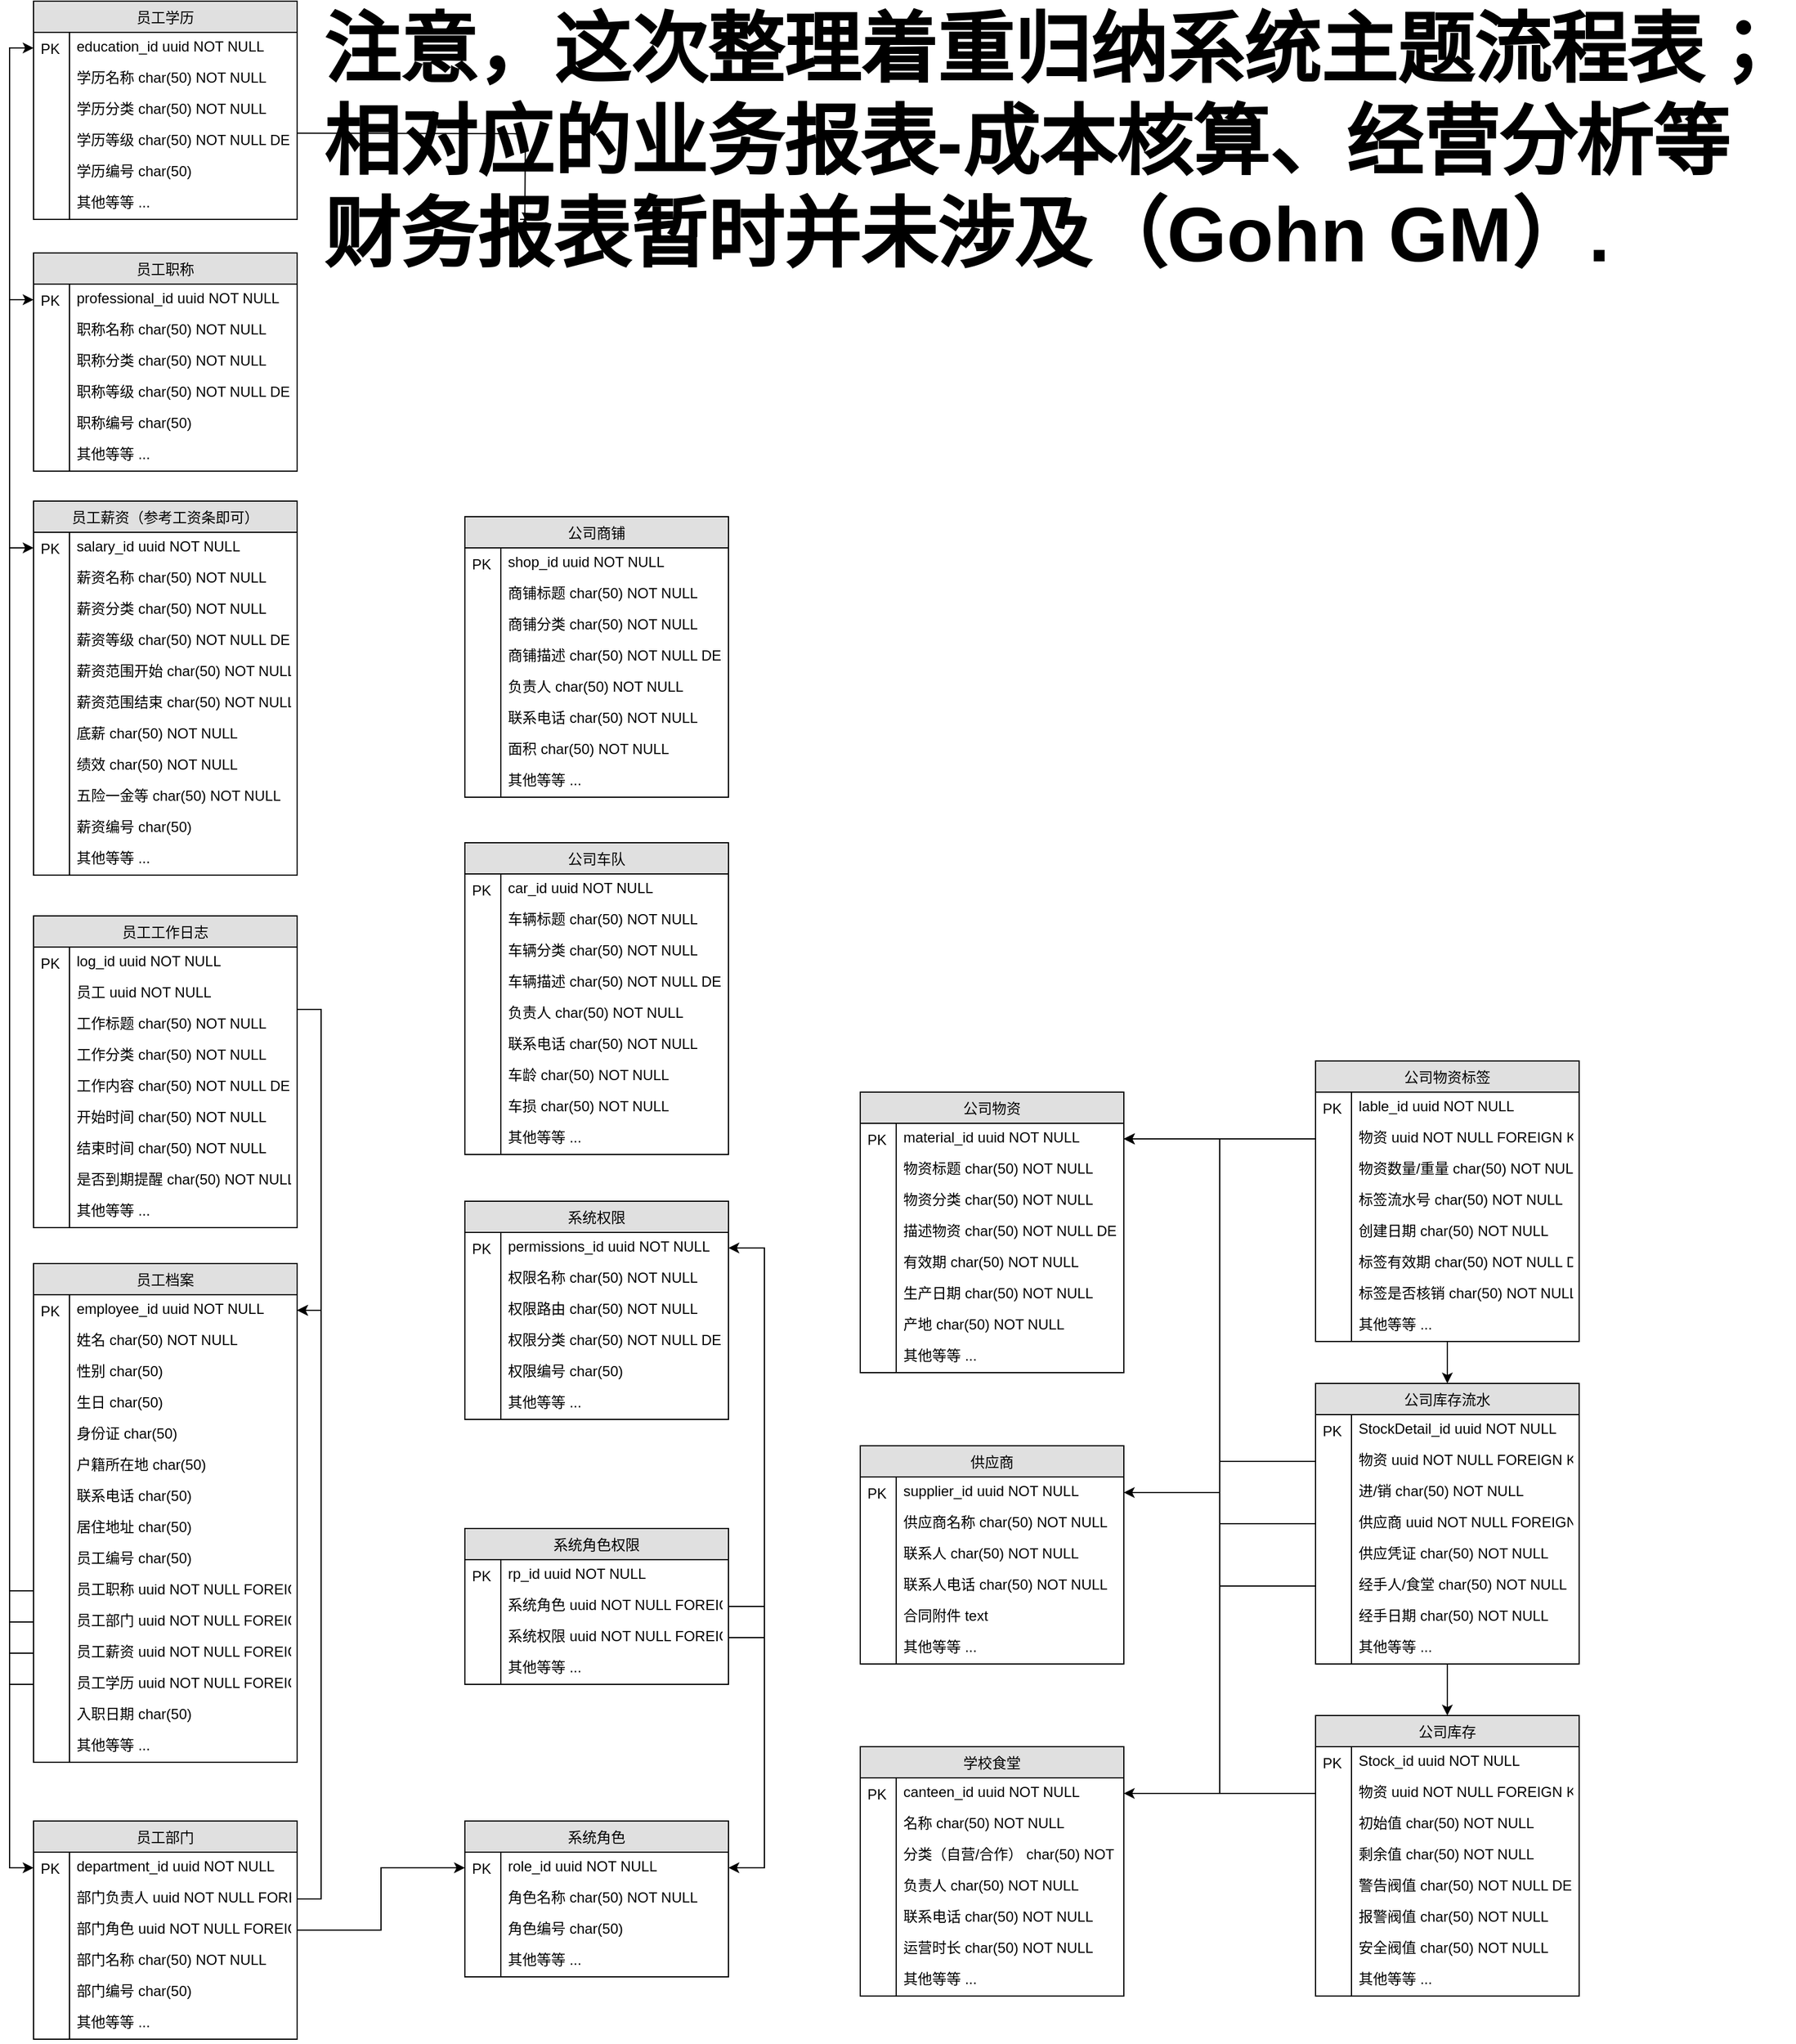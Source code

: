 <mxfile version="10.8.4" type="github"><diagram name="Page-1" id="2ca16b54-16f6-2749-3443-fa8db7711227"><mxGraphModel dx="1301" dy="789" grid="1" gridSize="10" guides="1" tooltips="1" connect="1" arrows="1" fold="1" page="1" pageScale="1" pageWidth="1100" pageHeight="850" background="#ffffff" math="0" shadow="0"><root><mxCell id="0"/><mxCell id="1" parent="0"/><mxCell id="2ed32ef02a7f4228-18" style="edgeStyle=orthogonalEdgeStyle;html=1;entryX=0.5;entryY=0;dashed=1;labelBackgroundColor=none;startArrow=ERmandOne;endArrow=ERoneToMany;fontFamily=Verdana;fontSize=12;align=left;" parent="1" target="2ed32ef02a7f4228-8" edge="1"><mxGeometry relative="1" as="geometry"><mxPoint x="550" y="370" as="sourcePoint"/><Array as="points"><mxPoint x="550" y="260"/><mxPoint x="550" y="260"/></Array></mxGeometry></mxCell><mxCell id="2ed32ef02a7f4228-19" style="edgeStyle=orthogonalEdgeStyle;html=1;dashed=1;labelBackgroundColor=none;startArrow=ERmandOne;endArrow=ERoneToMany;fontFamily=Verdana;fontSize=12;align=left;entryX=0;entryY=0.5;" parent="1" target="2ed32ef02a7f4228-10" edge="1"><mxGeometry relative="1" as="geometry"><Array as="points"><mxPoint x="590" y="260"/><mxPoint x="710" y="260"/><mxPoint x="710" y="325"/></Array><mxPoint x="640" y="260" as="sourcePoint"/></mxGeometry></mxCell><mxCell id="2ed32ef02a7f4228-20" style="edgeStyle=orthogonalEdgeStyle;html=1;dashed=1;labelBackgroundColor=none;startArrow=ERmandOne;endArrow=ERoneToMany;fontFamily=Verdana;fontSize=12;align=left;" parent="1" target="2ed32ef02a7f4228-11" edge="1"><mxGeometry relative="1" as="geometry"><mxPoint x="640" y="210" as="sourcePoint"/><Array as="points"><mxPoint x="735" y="210"/><mxPoint x="735" y="135"/></Array></mxGeometry></mxCell><mxCell id="2ed32ef02a7f4228-16" style="edgeStyle=orthogonalEdgeStyle;html=1;labelBackgroundColor=none;startArrow=ERmandOne;endArrow=ERoneToMany;fontFamily=Verdana;fontSize=12;align=left;" parent="1" source="2ed32ef02a7f4228-3" edge="1"><mxGeometry relative="1" as="geometry"><mxPoint x="200" y="500" as="targetPoint"/></mxGeometry></mxCell><mxCell id="2ed32ef02a7f4228-22" style="edgeStyle=orthogonalEdgeStyle;html=1;exitX=0;exitY=0.75;entryX=1;entryY=0.5;dashed=1;labelBackgroundColor=none;startArrow=ERmandOne;endArrow=ERoneToMany;fontFamily=Verdana;fontSize=12;align=left;" parent="1" target="2ed32ef02a7f4228-3" edge="1"><mxGeometry relative="1" as="geometry"><mxPoint x="460" y="588" as="sourcePoint"/></mxGeometry></mxCell><mxCell id="2ed32ef02a7f4228-15" style="edgeStyle=orthogonalEdgeStyle;html=1;entryX=0.5;entryY=0;labelBackgroundColor=none;startArrow=ERmandOne;endArrow=ERoneToMany;fontFamily=Verdana;fontSize=12;align=left;" parent="1" target="2ed32ef02a7f4228-4" edge="1"><mxGeometry relative="1" as="geometry"><mxPoint x="200" y="340" as="sourcePoint"/></mxGeometry></mxCell><mxCell id="2ed32ef02a7f4228-17" style="edgeStyle=orthogonalEdgeStyle;html=1;entryX=0.5;entryY=0;labelBackgroundColor=none;startArrow=ERmandOne;endArrow=ERoneToMany;fontFamily=Verdana;fontSize=12;align=left;dashed=1;" parent="1" target="2ed32ef02a7f4228-7" edge="1"><mxGeometry relative="1" as="geometry"><mxPoint x="550" y="610" as="sourcePoint"/></mxGeometry></mxCell><mxCell id="2ed32ef02a7f4228-21" style="edgeStyle=orthogonalEdgeStyle;html=1;entryX=0.5;entryY=0;dashed=1;labelBackgroundColor=none;startArrow=ERmandOne;endArrow=ERoneToMany;fontFamily=Verdana;fontSize=12;align=left;" parent="1" target="2ed32ef02a7f4228-9" edge="1"><mxGeometry relative="1" as="geometry"><mxPoint x="920" y="450" as="sourcePoint"/></mxGeometry></mxCell><mxCell id="2ed32ef02a7f4228-13" value="" style="edgeStyle=orthogonalEdgeStyle;html=1;endArrow=ERoneToMany;startArrow=ERmandOne;labelBackgroundColor=none;fontFamily=Verdana;fontSize=12;align=left;exitX=0.5;exitY=1;entryX=0.5;entryY=0;" parent="1" target="2ed32ef02a7f4228-5" edge="1"><mxGeometry width="100" height="100" relative="1" as="geometry"><mxPoint x="200" y="190" as="sourcePoint"/><mxPoint x="450" y="270" as="targetPoint"/></mxGeometry></mxCell><mxCell id="SkkDttYCJoq8r4g-vWXt-86" value="供应商" style="swimlane;fontStyle=0;childLayout=stackLayout;horizontal=1;startSize=26;fillColor=#e0e0e0;horizontalStack=0;resizeParent=1;resizeLast=0;collapsible=1;marginBottom=0;swimlaneFillColor=#ffffff;align=center;" vertex="1" parent="1"><mxGeometry x="730" y="1285" width="220" height="182" as="geometry"/></mxCell><mxCell id="SkkDttYCJoq8r4g-vWXt-87" value="supplier_id uuid NOT NULL " style="shape=partialRectangle;top=0;left=0;right=0;bottom=0;align=left;verticalAlign=top;spacingTop=-2;fillColor=none;spacingLeft=34;spacingRight=4;overflow=hidden;rotatable=0;points=[[0,0.5],[1,0.5]];portConstraint=eastwest;dropTarget=0;" vertex="1" parent="SkkDttYCJoq8r4g-vWXt-86"><mxGeometry y="26" width="220" height="26" as="geometry"/></mxCell><mxCell id="SkkDttYCJoq8r4g-vWXt-88" value="PK" style="shape=partialRectangle;top=0;left=0;bottom=0;fillColor=none;align=left;verticalAlign=middle;spacingLeft=4;spacingRight=4;overflow=hidden;rotatable=0;points=[];portConstraint=eastwest;part=1;" vertex="1" connectable="0" parent="SkkDttYCJoq8r4g-vWXt-87"><mxGeometry width="30" height="26" as="geometry"/></mxCell><mxCell id="SkkDttYCJoq8r4g-vWXt-89" value="供应商名称 char(50) NOT NULL" style="shape=partialRectangle;top=0;left=0;right=0;bottom=0;align=left;verticalAlign=top;spacingTop=-2;fillColor=none;spacingLeft=34;spacingRight=4;overflow=hidden;rotatable=0;points=[[0,0.5],[1,0.5]];portConstraint=eastwest;dropTarget=0;" vertex="1" parent="SkkDttYCJoq8r4g-vWXt-86"><mxGeometry y="52" width="220" height="26" as="geometry"/></mxCell><mxCell id="SkkDttYCJoq8r4g-vWXt-90" value="" style="shape=partialRectangle;top=0;left=0;bottom=0;fillColor=none;align=left;verticalAlign=middle;spacingLeft=4;spacingRight=4;overflow=hidden;rotatable=0;points=[];portConstraint=eastwest;part=1;" vertex="1" connectable="0" parent="SkkDttYCJoq8r4g-vWXt-89"><mxGeometry width="30" height="26" as="geometry"/></mxCell><mxCell id="SkkDttYCJoq8r4g-vWXt-91" value="联系人 char(50) NOT NULL" style="shape=partialRectangle;top=0;left=0;right=0;bottom=0;align=left;verticalAlign=top;spacingTop=-2;fillColor=none;spacingLeft=34;spacingRight=4;overflow=hidden;rotatable=0;points=[[0,0.5],[1,0.5]];portConstraint=eastwest;dropTarget=0;" vertex="1" parent="SkkDttYCJoq8r4g-vWXt-86"><mxGeometry y="78" width="220" height="26" as="geometry"/></mxCell><mxCell id="SkkDttYCJoq8r4g-vWXt-92" value="" style="shape=partialRectangle;top=0;left=0;bottom=0;fillColor=none;align=left;verticalAlign=middle;spacingLeft=4;spacingRight=4;overflow=hidden;rotatable=0;points=[];portConstraint=eastwest;part=1;" vertex="1" connectable="0" parent="SkkDttYCJoq8r4g-vWXt-91"><mxGeometry width="30" height="26" as="geometry"/></mxCell><mxCell id="SkkDttYCJoq8r4g-vWXt-93" value="联系人电话 char(50) NOT NULL" style="shape=partialRectangle;top=0;left=0;right=0;bottom=0;align=left;verticalAlign=top;spacingTop=-2;fillColor=none;spacingLeft=34;spacingRight=4;overflow=hidden;rotatable=0;points=[[0,0.5],[1,0.5]];portConstraint=eastwest;dropTarget=0;" vertex="1" parent="SkkDttYCJoq8r4g-vWXt-86"><mxGeometry y="104" width="220" height="26" as="geometry"/></mxCell><mxCell id="SkkDttYCJoq8r4g-vWXt-94" value="" style="shape=partialRectangle;top=0;left=0;bottom=0;fillColor=none;align=left;verticalAlign=middle;spacingLeft=4;spacingRight=4;overflow=hidden;rotatable=0;points=[];portConstraint=eastwest;part=1;" vertex="1" connectable="0" parent="SkkDttYCJoq8r4g-vWXt-93"><mxGeometry width="30" height="26" as="geometry"/></mxCell><mxCell id="SkkDttYCJoq8r4g-vWXt-95" value="合同附件 text" style="shape=partialRectangle;top=0;left=0;right=0;bottom=0;align=left;verticalAlign=top;spacingTop=-2;fillColor=none;spacingLeft=34;spacingRight=4;overflow=hidden;rotatable=0;points=[[0,0.5],[1,0.5]];portConstraint=eastwest;dropTarget=0;" vertex="1" parent="SkkDttYCJoq8r4g-vWXt-86"><mxGeometry y="130" width="220" height="26" as="geometry"/></mxCell><mxCell id="SkkDttYCJoq8r4g-vWXt-96" value="" style="shape=partialRectangle;top=0;left=0;bottom=0;fillColor=none;align=left;verticalAlign=middle;spacingLeft=4;spacingRight=4;overflow=hidden;rotatable=0;points=[];portConstraint=eastwest;part=1;" vertex="1" connectable="0" parent="SkkDttYCJoq8r4g-vWXt-95"><mxGeometry width="30" height="26" as="geometry"/></mxCell><mxCell id="SkkDttYCJoq8r4g-vWXt-97" value="其他等等 ..." style="shape=partialRectangle;top=0;left=0;right=0;bottom=0;align=left;verticalAlign=top;spacingTop=-2;fillColor=none;spacingLeft=34;spacingRight=4;overflow=hidden;rotatable=0;points=[[0,0.5],[1,0.5]];portConstraint=eastwest;dropTarget=0;" vertex="1" parent="SkkDttYCJoq8r4g-vWXt-86"><mxGeometry y="156" width="220" height="26" as="geometry"/></mxCell><mxCell id="SkkDttYCJoq8r4g-vWXt-98" value="" style="shape=partialRectangle;top=0;left=0;bottom=0;fillColor=none;align=left;verticalAlign=middle;spacingLeft=4;spacingRight=4;overflow=hidden;rotatable=0;points=[];portConstraint=eastwest;part=1;" vertex="1" connectable="0" parent="SkkDttYCJoq8r4g-vWXt-97"><mxGeometry width="30" height="26" as="geometry"/></mxCell><mxCell id="SkkDttYCJoq8r4g-vWXt-99" value="员工档案" style="swimlane;fontStyle=0;childLayout=stackLayout;horizontal=1;startSize=26;fillColor=#e0e0e0;horizontalStack=0;resizeParent=1;resizeLast=0;collapsible=1;marginBottom=0;swimlaneFillColor=#ffffff;align=center;" vertex="1" parent="1"><mxGeometry x="40" y="1133" width="220" height="416" as="geometry"/></mxCell><mxCell id="SkkDttYCJoq8r4g-vWXt-100" value="employee_id uuid NOT NULL " style="shape=partialRectangle;top=0;left=0;right=0;bottom=0;align=left;verticalAlign=top;spacingTop=-2;fillColor=none;spacingLeft=34;spacingRight=4;overflow=hidden;rotatable=0;points=[[0,0.5],[1,0.5]];portConstraint=eastwest;dropTarget=0;" vertex="1" parent="SkkDttYCJoq8r4g-vWXt-99"><mxGeometry y="26" width="220" height="26" as="geometry"/></mxCell><mxCell id="SkkDttYCJoq8r4g-vWXt-101" value="PK" style="shape=partialRectangle;top=0;left=0;bottom=0;fillColor=none;align=left;verticalAlign=middle;spacingLeft=4;spacingRight=4;overflow=hidden;rotatable=0;points=[];portConstraint=eastwest;part=1;" vertex="1" connectable="0" parent="SkkDttYCJoq8r4g-vWXt-100"><mxGeometry width="30" height="26" as="geometry"/></mxCell><mxCell id="SkkDttYCJoq8r4g-vWXt-102" value="姓名 char(50) NOT NULL" style="shape=partialRectangle;top=0;left=0;right=0;bottom=0;align=left;verticalAlign=top;spacingTop=-2;fillColor=none;spacingLeft=34;spacingRight=4;overflow=hidden;rotatable=0;points=[[0,0.5],[1,0.5]];portConstraint=eastwest;dropTarget=0;" vertex="1" parent="SkkDttYCJoq8r4g-vWXt-99"><mxGeometry y="52" width="220" height="26" as="geometry"/></mxCell><mxCell id="SkkDttYCJoq8r4g-vWXt-103" value="" style="shape=partialRectangle;top=0;left=0;bottom=0;fillColor=none;align=left;verticalAlign=middle;spacingLeft=4;spacingRight=4;overflow=hidden;rotatable=0;points=[];portConstraint=eastwest;part=1;" vertex="1" connectable="0" parent="SkkDttYCJoq8r4g-vWXt-102"><mxGeometry width="30" height="26" as="geometry"/></mxCell><mxCell id="SkkDttYCJoq8r4g-vWXt-104" value="性别 char(50)" style="shape=partialRectangle;top=0;left=0;right=0;bottom=0;align=left;verticalAlign=top;spacingTop=-2;fillColor=none;spacingLeft=34;spacingRight=4;overflow=hidden;rotatable=0;points=[[0,0.5],[1,0.5]];portConstraint=eastwest;dropTarget=0;" vertex="1" parent="SkkDttYCJoq8r4g-vWXt-99"><mxGeometry y="78" width="220" height="26" as="geometry"/></mxCell><mxCell id="SkkDttYCJoq8r4g-vWXt-105" value="" style="shape=partialRectangle;top=0;left=0;bottom=0;fillColor=none;align=left;verticalAlign=middle;spacingLeft=4;spacingRight=4;overflow=hidden;rotatable=0;points=[];portConstraint=eastwest;part=1;" vertex="1" connectable="0" parent="SkkDttYCJoq8r4g-vWXt-104"><mxGeometry width="30" height="26" as="geometry"/></mxCell><mxCell id="SkkDttYCJoq8r4g-vWXt-106" value="生日 char(50)" style="shape=partialRectangle;top=0;left=0;right=0;bottom=0;align=left;verticalAlign=top;spacingTop=-2;fillColor=none;spacingLeft=34;spacingRight=4;overflow=hidden;rotatable=0;points=[[0,0.5],[1,0.5]];portConstraint=eastwest;dropTarget=0;" vertex="1" parent="SkkDttYCJoq8r4g-vWXt-99"><mxGeometry y="104" width="220" height="26" as="geometry"/></mxCell><mxCell id="SkkDttYCJoq8r4g-vWXt-107" value="" style="shape=partialRectangle;top=0;left=0;bottom=0;fillColor=none;align=left;verticalAlign=middle;spacingLeft=4;spacingRight=4;overflow=hidden;rotatable=0;points=[];portConstraint=eastwest;part=1;" vertex="1" connectable="0" parent="SkkDttYCJoq8r4g-vWXt-106"><mxGeometry width="30" height="26" as="geometry"/></mxCell><mxCell id="SkkDttYCJoq8r4g-vWXt-108" value="身份证 char(50)" style="shape=partialRectangle;top=0;left=0;right=0;bottom=0;align=left;verticalAlign=top;spacingTop=-2;fillColor=none;spacingLeft=34;spacingRight=4;overflow=hidden;rotatable=0;points=[[0,0.5],[1,0.5]];portConstraint=eastwest;dropTarget=0;" vertex="1" parent="SkkDttYCJoq8r4g-vWXt-99"><mxGeometry y="130" width="220" height="26" as="geometry"/></mxCell><mxCell id="SkkDttYCJoq8r4g-vWXt-109" value="" style="shape=partialRectangle;top=0;left=0;bottom=0;fillColor=none;align=left;verticalAlign=middle;spacingLeft=4;spacingRight=4;overflow=hidden;rotatable=0;points=[];portConstraint=eastwest;part=1;" vertex="1" connectable="0" parent="SkkDttYCJoq8r4g-vWXt-108"><mxGeometry width="30" height="26" as="geometry"/></mxCell><mxCell id="SkkDttYCJoq8r4g-vWXt-110" value="户籍所在地 char(50)" style="shape=partialRectangle;top=0;left=0;right=0;bottom=0;align=left;verticalAlign=top;spacingTop=-2;fillColor=none;spacingLeft=34;spacingRight=4;overflow=hidden;rotatable=0;points=[[0,0.5],[1,0.5]];portConstraint=eastwest;dropTarget=0;" vertex="1" parent="SkkDttYCJoq8r4g-vWXt-99"><mxGeometry y="156" width="220" height="26" as="geometry"/></mxCell><mxCell id="SkkDttYCJoq8r4g-vWXt-111" value="" style="shape=partialRectangle;top=0;left=0;bottom=0;fillColor=none;align=left;verticalAlign=middle;spacingLeft=4;spacingRight=4;overflow=hidden;rotatable=0;points=[];portConstraint=eastwest;part=1;" vertex="1" connectable="0" parent="SkkDttYCJoq8r4g-vWXt-110"><mxGeometry width="30" height="26" as="geometry"/></mxCell><mxCell id="SkkDttYCJoq8r4g-vWXt-112" value="联系电话 char(50)" style="shape=partialRectangle;top=0;left=0;right=0;bottom=0;align=left;verticalAlign=top;spacingTop=-2;fillColor=none;spacingLeft=34;spacingRight=4;overflow=hidden;rotatable=0;points=[[0,0.5],[1,0.5]];portConstraint=eastwest;dropTarget=0;" vertex="1" parent="SkkDttYCJoq8r4g-vWXt-99"><mxGeometry y="182" width="220" height="26" as="geometry"/></mxCell><mxCell id="SkkDttYCJoq8r4g-vWXt-113" value="" style="shape=partialRectangle;top=0;left=0;bottom=0;fillColor=none;align=left;verticalAlign=middle;spacingLeft=4;spacingRight=4;overflow=hidden;rotatable=0;points=[];portConstraint=eastwest;part=1;" vertex="1" connectable="0" parent="SkkDttYCJoq8r4g-vWXt-112"><mxGeometry width="30" height="26" as="geometry"/></mxCell><mxCell id="SkkDttYCJoq8r4g-vWXt-114" value="居住地址 char(50)" style="shape=partialRectangle;top=0;left=0;right=0;bottom=0;align=left;verticalAlign=top;spacingTop=-2;fillColor=none;spacingLeft=34;spacingRight=4;overflow=hidden;rotatable=0;points=[[0,0.5],[1,0.5]];portConstraint=eastwest;dropTarget=0;" vertex="1" parent="SkkDttYCJoq8r4g-vWXt-99"><mxGeometry y="208" width="220" height="26" as="geometry"/></mxCell><mxCell id="SkkDttYCJoq8r4g-vWXt-115" value="" style="shape=partialRectangle;top=0;left=0;bottom=0;fillColor=none;align=left;verticalAlign=middle;spacingLeft=4;spacingRight=4;overflow=hidden;rotatable=0;points=[];portConstraint=eastwest;part=1;" vertex="1" connectable="0" parent="SkkDttYCJoq8r4g-vWXt-114"><mxGeometry width="30" height="26" as="geometry"/></mxCell><mxCell id="SkkDttYCJoq8r4g-vWXt-116" value="员工编号 char(50)" style="shape=partialRectangle;top=0;left=0;right=0;bottom=0;align=left;verticalAlign=top;spacingTop=-2;fillColor=none;spacingLeft=34;spacingRight=4;overflow=hidden;rotatable=0;points=[[0,0.5],[1,0.5]];portConstraint=eastwest;dropTarget=0;" vertex="1" parent="SkkDttYCJoq8r4g-vWXt-99"><mxGeometry y="234" width="220" height="26" as="geometry"/></mxCell><mxCell id="SkkDttYCJoq8r4g-vWXt-117" value="" style="shape=partialRectangle;top=0;left=0;bottom=0;fillColor=none;align=left;verticalAlign=middle;spacingLeft=4;spacingRight=4;overflow=hidden;rotatable=0;points=[];portConstraint=eastwest;part=1;" vertex="1" connectable="0" parent="SkkDttYCJoq8r4g-vWXt-116"><mxGeometry width="30" height="26" as="geometry"/></mxCell><mxCell id="SkkDttYCJoq8r4g-vWXt-118" value="员工职称 uuid NOT NULL FOREIGN KEY" style="shape=partialRectangle;top=0;left=0;right=0;bottom=0;align=left;verticalAlign=top;spacingTop=-2;fillColor=none;spacingLeft=34;spacingRight=4;overflow=hidden;rotatable=0;points=[[0,0.5],[1,0.5]];portConstraint=eastwest;dropTarget=0;" vertex="1" parent="SkkDttYCJoq8r4g-vWXt-99"><mxGeometry y="260" width="220" height="26" as="geometry"/></mxCell><mxCell id="SkkDttYCJoq8r4g-vWXt-119" value="" style="shape=partialRectangle;top=0;left=0;bottom=0;fillColor=none;align=left;verticalAlign=middle;spacingLeft=4;spacingRight=4;overflow=hidden;rotatable=0;points=[];portConstraint=eastwest;part=1;" vertex="1" connectable="0" parent="SkkDttYCJoq8r4g-vWXt-118"><mxGeometry width="30" height="26" as="geometry"/></mxCell><mxCell id="SkkDttYCJoq8r4g-vWXt-120" value="员工部门 uuid NOT NULL FOREIGN KEY" style="shape=partialRectangle;top=0;left=0;right=0;bottom=0;align=left;verticalAlign=top;spacingTop=-2;fillColor=none;spacingLeft=34;spacingRight=4;overflow=hidden;rotatable=0;points=[[0,0.5],[1,0.5]];portConstraint=eastwest;dropTarget=0;" vertex="1" parent="SkkDttYCJoq8r4g-vWXt-99"><mxGeometry y="286" width="220" height="26" as="geometry"/></mxCell><mxCell id="SkkDttYCJoq8r4g-vWXt-121" value="" style="shape=partialRectangle;top=0;left=0;bottom=0;fillColor=none;align=left;verticalAlign=middle;spacingLeft=4;spacingRight=4;overflow=hidden;rotatable=0;points=[];portConstraint=eastwest;part=1;" vertex="1" connectable="0" parent="SkkDttYCJoq8r4g-vWXt-120"><mxGeometry width="30" height="26" as="geometry"/></mxCell><mxCell id="SkkDttYCJoq8r4g-vWXt-122" value="员工薪资 uuid NOT NULL FOREIGN KEY" style="shape=partialRectangle;top=0;left=0;right=0;bottom=0;align=left;verticalAlign=top;spacingTop=-2;fillColor=none;spacingLeft=34;spacingRight=4;overflow=hidden;rotatable=0;points=[[0,0.5],[1,0.5]];portConstraint=eastwest;dropTarget=0;" vertex="1" parent="SkkDttYCJoq8r4g-vWXt-99"><mxGeometry y="312" width="220" height="26" as="geometry"/></mxCell><mxCell id="SkkDttYCJoq8r4g-vWXt-123" value="" style="shape=partialRectangle;top=0;left=0;bottom=0;fillColor=none;align=left;verticalAlign=middle;spacingLeft=4;spacingRight=4;overflow=hidden;rotatable=0;points=[];portConstraint=eastwest;part=1;" vertex="1" connectable="0" parent="SkkDttYCJoq8r4g-vWXt-122"><mxGeometry width="30" height="26" as="geometry"/></mxCell><mxCell id="SkkDttYCJoq8r4g-vWXt-124" value="员工学历 uuid NOT NULL FOREIGN KEY" style="shape=partialRectangle;top=0;left=0;right=0;bottom=0;align=left;verticalAlign=top;spacingTop=-2;fillColor=none;spacingLeft=34;spacingRight=4;overflow=hidden;rotatable=0;points=[[0,0.5],[1,0.5]];portConstraint=eastwest;dropTarget=0;" vertex="1" parent="SkkDttYCJoq8r4g-vWXt-99"><mxGeometry y="338" width="220" height="26" as="geometry"/></mxCell><mxCell id="SkkDttYCJoq8r4g-vWXt-125" value="" style="shape=partialRectangle;top=0;left=0;bottom=0;fillColor=none;align=left;verticalAlign=middle;spacingLeft=4;spacingRight=4;overflow=hidden;rotatable=0;points=[];portConstraint=eastwest;part=1;" vertex="1" connectable="0" parent="SkkDttYCJoq8r4g-vWXt-124"><mxGeometry width="30" height="26" as="geometry"/></mxCell><mxCell id="SkkDttYCJoq8r4g-vWXt-126" value="入职日期 char(50)" style="shape=partialRectangle;top=0;left=0;right=0;bottom=0;align=left;verticalAlign=top;spacingTop=-2;fillColor=none;spacingLeft=34;spacingRight=4;overflow=hidden;rotatable=0;points=[[0,0.5],[1,0.5]];portConstraint=eastwest;dropTarget=0;" vertex="1" parent="SkkDttYCJoq8r4g-vWXt-99"><mxGeometry y="364" width="220" height="26" as="geometry"/></mxCell><mxCell id="SkkDttYCJoq8r4g-vWXt-127" value="" style="shape=partialRectangle;top=0;left=0;bottom=0;fillColor=none;align=left;verticalAlign=middle;spacingLeft=4;spacingRight=4;overflow=hidden;rotatable=0;points=[];portConstraint=eastwest;part=1;" vertex="1" connectable="0" parent="SkkDttYCJoq8r4g-vWXt-126"><mxGeometry width="30" height="26" as="geometry"/></mxCell><mxCell id="SkkDttYCJoq8r4g-vWXt-128" value="其他等等 ..." style="shape=partialRectangle;top=0;left=0;right=0;bottom=0;align=left;verticalAlign=top;spacingTop=-2;fillColor=none;spacingLeft=34;spacingRight=4;overflow=hidden;rotatable=0;points=[[0,0.5],[1,0.5]];portConstraint=eastwest;dropTarget=0;" vertex="1" parent="SkkDttYCJoq8r4g-vWXt-99"><mxGeometry y="390" width="220" height="26" as="geometry"/></mxCell><mxCell id="SkkDttYCJoq8r4g-vWXt-129" value="" style="shape=partialRectangle;top=0;left=0;bottom=0;fillColor=none;align=left;verticalAlign=middle;spacingLeft=4;spacingRight=4;overflow=hidden;rotatable=0;points=[];portConstraint=eastwest;part=1;" vertex="1" connectable="0" parent="SkkDttYCJoq8r4g-vWXt-128"><mxGeometry width="30" height="26" as="geometry"/></mxCell><mxCell id="SkkDttYCJoq8r4g-vWXt-130" value="员工部门" style="swimlane;fontStyle=0;childLayout=stackLayout;horizontal=1;startSize=26;fillColor=#e0e0e0;horizontalStack=0;resizeParent=1;resizeLast=0;collapsible=1;marginBottom=0;swimlaneFillColor=#ffffff;align=center;" vertex="1" parent="1"><mxGeometry x="40" y="1598" width="220" height="182" as="geometry"/></mxCell><mxCell id="SkkDttYCJoq8r4g-vWXt-131" value="department_id uuid NOT NULL " style="shape=partialRectangle;top=0;left=0;right=0;bottom=0;align=left;verticalAlign=top;spacingTop=-2;fillColor=none;spacingLeft=34;spacingRight=4;overflow=hidden;rotatable=0;points=[[0,0.5],[1,0.5]];portConstraint=eastwest;dropTarget=0;" vertex="1" parent="SkkDttYCJoq8r4g-vWXt-130"><mxGeometry y="26" width="220" height="26" as="geometry"/></mxCell><mxCell id="SkkDttYCJoq8r4g-vWXt-132" value="PK" style="shape=partialRectangle;top=0;left=0;bottom=0;fillColor=none;align=left;verticalAlign=middle;spacingLeft=4;spacingRight=4;overflow=hidden;rotatable=0;points=[];portConstraint=eastwest;part=1;" vertex="1" connectable="0" parent="SkkDttYCJoq8r4g-vWXt-131"><mxGeometry width="30" height="26" as="geometry"/></mxCell><mxCell id="SkkDttYCJoq8r4g-vWXt-133" value="部门负责人 uuid NOT NULL FOREIGN KEY" style="shape=partialRectangle;top=0;left=0;right=0;bottom=0;align=left;verticalAlign=top;spacingTop=-2;fillColor=none;spacingLeft=34;spacingRight=4;overflow=hidden;rotatable=0;points=[[0,0.5],[1,0.5]];portConstraint=eastwest;dropTarget=0;" vertex="1" parent="SkkDttYCJoq8r4g-vWXt-130"><mxGeometry y="52" width="220" height="26" as="geometry"/></mxCell><mxCell id="SkkDttYCJoq8r4g-vWXt-134" value="" style="shape=partialRectangle;top=0;left=0;bottom=0;fillColor=none;align=left;verticalAlign=middle;spacingLeft=4;spacingRight=4;overflow=hidden;rotatable=0;points=[];portConstraint=eastwest;part=1;" vertex="1" connectable="0" parent="SkkDttYCJoq8r4g-vWXt-133"><mxGeometry width="30" height="26" as="geometry"/></mxCell><mxCell id="SkkDttYCJoq8r4g-vWXt-135" value="部门角色 uuid NOT NULL FOREIGN KEY" style="shape=partialRectangle;top=0;left=0;right=0;bottom=0;align=left;verticalAlign=top;spacingTop=-2;fillColor=none;spacingLeft=34;spacingRight=4;overflow=hidden;rotatable=0;points=[[0,0.5],[1,0.5]];portConstraint=eastwest;dropTarget=0;" vertex="1" parent="SkkDttYCJoq8r4g-vWXt-130"><mxGeometry y="78" width="220" height="26" as="geometry"/></mxCell><mxCell id="SkkDttYCJoq8r4g-vWXt-136" value="" style="shape=partialRectangle;top=0;left=0;bottom=0;fillColor=none;align=left;verticalAlign=middle;spacingLeft=4;spacingRight=4;overflow=hidden;rotatable=0;points=[];portConstraint=eastwest;part=1;" vertex="1" connectable="0" parent="SkkDttYCJoq8r4g-vWXt-135"><mxGeometry width="30" height="26" as="geometry"/></mxCell><mxCell id="SkkDttYCJoq8r4g-vWXt-137" value="部门名称 char(50) NOT NULL" style="shape=partialRectangle;top=0;left=0;right=0;bottom=0;align=left;verticalAlign=top;spacingTop=-2;fillColor=none;spacingLeft=34;spacingRight=4;overflow=hidden;rotatable=0;points=[[0,0.5],[1,0.5]];portConstraint=eastwest;dropTarget=0;" vertex="1" parent="SkkDttYCJoq8r4g-vWXt-130"><mxGeometry y="104" width="220" height="26" as="geometry"/></mxCell><mxCell id="SkkDttYCJoq8r4g-vWXt-138" value="" style="shape=partialRectangle;top=0;left=0;bottom=0;fillColor=none;align=left;verticalAlign=middle;spacingLeft=4;spacingRight=4;overflow=hidden;rotatable=0;points=[];portConstraint=eastwest;part=1;" vertex="1" connectable="0" parent="SkkDttYCJoq8r4g-vWXt-137"><mxGeometry width="30" height="26" as="geometry"/></mxCell><mxCell id="SkkDttYCJoq8r4g-vWXt-139" value="部门编号 char(50)" style="shape=partialRectangle;top=0;left=0;right=0;bottom=0;align=left;verticalAlign=top;spacingTop=-2;fillColor=none;spacingLeft=34;spacingRight=4;overflow=hidden;rotatable=0;points=[[0,0.5],[1,0.5]];portConstraint=eastwest;dropTarget=0;" vertex="1" parent="SkkDttYCJoq8r4g-vWXt-130"><mxGeometry y="130" width="220" height="26" as="geometry"/></mxCell><mxCell id="SkkDttYCJoq8r4g-vWXt-140" value="" style="shape=partialRectangle;top=0;left=0;bottom=0;fillColor=none;align=left;verticalAlign=middle;spacingLeft=4;spacingRight=4;overflow=hidden;rotatable=0;points=[];portConstraint=eastwest;part=1;" vertex="1" connectable="0" parent="SkkDttYCJoq8r4g-vWXt-139"><mxGeometry width="30" height="26" as="geometry"/></mxCell><mxCell id="SkkDttYCJoq8r4g-vWXt-141" value="其他等等 ..." style="shape=partialRectangle;top=0;left=0;right=0;bottom=0;align=left;verticalAlign=top;spacingTop=-2;fillColor=none;spacingLeft=34;spacingRight=4;overflow=hidden;rotatable=0;points=[[0,0.5],[1,0.5]];portConstraint=eastwest;dropTarget=0;" vertex="1" parent="SkkDttYCJoq8r4g-vWXt-130"><mxGeometry y="156" width="220" height="26" as="geometry"/></mxCell><mxCell id="SkkDttYCJoq8r4g-vWXt-142" value="" style="shape=partialRectangle;top=0;left=0;bottom=0;fillColor=none;align=left;verticalAlign=middle;spacingLeft=4;spacingRight=4;overflow=hidden;rotatable=0;points=[];portConstraint=eastwest;part=1;" vertex="1" connectable="0" parent="SkkDttYCJoq8r4g-vWXt-141"><mxGeometry width="30" height="26" as="geometry"/></mxCell><mxCell id="SkkDttYCJoq8r4g-vWXt-143" value="系统角色" style="swimlane;fontStyle=0;childLayout=stackLayout;horizontal=1;startSize=26;fillColor=#e0e0e0;horizontalStack=0;resizeParent=1;resizeLast=0;collapsible=1;marginBottom=0;swimlaneFillColor=#ffffff;align=center;" vertex="1" parent="1"><mxGeometry x="400" y="1598" width="220" height="130" as="geometry"/></mxCell><mxCell id="SkkDttYCJoq8r4g-vWXt-144" value="role_id uuid NOT NULL " style="shape=partialRectangle;top=0;left=0;right=0;bottom=0;align=left;verticalAlign=top;spacingTop=-2;fillColor=none;spacingLeft=34;spacingRight=4;overflow=hidden;rotatable=0;points=[[0,0.5],[1,0.5]];portConstraint=eastwest;dropTarget=0;" vertex="1" parent="SkkDttYCJoq8r4g-vWXt-143"><mxGeometry y="26" width="220" height="26" as="geometry"/></mxCell><mxCell id="SkkDttYCJoq8r4g-vWXt-145" value="PK" style="shape=partialRectangle;top=0;left=0;bottom=0;fillColor=none;align=left;verticalAlign=middle;spacingLeft=4;spacingRight=4;overflow=hidden;rotatable=0;points=[];portConstraint=eastwest;part=1;" vertex="1" connectable="0" parent="SkkDttYCJoq8r4g-vWXt-144"><mxGeometry width="30" height="26" as="geometry"/></mxCell><mxCell id="SkkDttYCJoq8r4g-vWXt-146" value="角色名称 char(50) NOT NULL" style="shape=partialRectangle;top=0;left=0;right=0;bottom=0;align=left;verticalAlign=top;spacingTop=-2;fillColor=none;spacingLeft=34;spacingRight=4;overflow=hidden;rotatable=0;points=[[0,0.5],[1,0.5]];portConstraint=eastwest;dropTarget=0;" vertex="1" parent="SkkDttYCJoq8r4g-vWXt-143"><mxGeometry y="52" width="220" height="26" as="geometry"/></mxCell><mxCell id="SkkDttYCJoq8r4g-vWXt-147" value="" style="shape=partialRectangle;top=0;left=0;bottom=0;fillColor=none;align=left;verticalAlign=middle;spacingLeft=4;spacingRight=4;overflow=hidden;rotatable=0;points=[];portConstraint=eastwest;part=1;" vertex="1" connectable="0" parent="SkkDttYCJoq8r4g-vWXt-146"><mxGeometry width="30" height="26" as="geometry"/></mxCell><mxCell id="SkkDttYCJoq8r4g-vWXt-148" value="角色编号 char(50)" style="shape=partialRectangle;top=0;left=0;right=0;bottom=0;align=left;verticalAlign=top;spacingTop=-2;fillColor=none;spacingLeft=34;spacingRight=4;overflow=hidden;rotatable=0;points=[[0,0.5],[1,0.5]];portConstraint=eastwest;dropTarget=0;" vertex="1" parent="SkkDttYCJoq8r4g-vWXt-143"><mxGeometry y="78" width="220" height="26" as="geometry"/></mxCell><mxCell id="SkkDttYCJoq8r4g-vWXt-149" value="" style="shape=partialRectangle;top=0;left=0;bottom=0;fillColor=none;align=left;verticalAlign=middle;spacingLeft=4;spacingRight=4;overflow=hidden;rotatable=0;points=[];portConstraint=eastwest;part=1;" vertex="1" connectable="0" parent="SkkDttYCJoq8r4g-vWXt-148"><mxGeometry width="30" height="26" as="geometry"/></mxCell><mxCell id="SkkDttYCJoq8r4g-vWXt-150" value="其他等等 ..." style="shape=partialRectangle;top=0;left=0;right=0;bottom=0;align=left;verticalAlign=top;spacingTop=-2;fillColor=none;spacingLeft=34;spacingRight=4;overflow=hidden;rotatable=0;points=[[0,0.5],[1,0.5]];portConstraint=eastwest;dropTarget=0;" vertex="1" parent="SkkDttYCJoq8r4g-vWXt-143"><mxGeometry y="104" width="220" height="26" as="geometry"/></mxCell><mxCell id="SkkDttYCJoq8r4g-vWXt-151" value="" style="shape=partialRectangle;top=0;left=0;bottom=0;fillColor=none;align=left;verticalAlign=middle;spacingLeft=4;spacingRight=4;overflow=hidden;rotatable=0;points=[];portConstraint=eastwest;part=1;" vertex="1" connectable="0" parent="SkkDttYCJoq8r4g-vWXt-150"><mxGeometry width="30" height="26" as="geometry"/></mxCell><mxCell id="SkkDttYCJoq8r4g-vWXt-152" value="系统权限" style="swimlane;fontStyle=0;childLayout=stackLayout;horizontal=1;startSize=26;fillColor=#e0e0e0;horizontalStack=0;resizeParent=1;resizeLast=0;collapsible=1;marginBottom=0;swimlaneFillColor=#ffffff;align=center;" vertex="1" parent="1"><mxGeometry x="400" y="1081" width="220" height="182" as="geometry"/></mxCell><mxCell id="SkkDttYCJoq8r4g-vWXt-153" value="permissions_id uuid NOT NULL " style="shape=partialRectangle;top=0;left=0;right=0;bottom=0;align=left;verticalAlign=top;spacingTop=-2;fillColor=none;spacingLeft=34;spacingRight=4;overflow=hidden;rotatable=0;points=[[0,0.5],[1,0.5]];portConstraint=eastwest;dropTarget=0;" vertex="1" parent="SkkDttYCJoq8r4g-vWXt-152"><mxGeometry y="26" width="220" height="26" as="geometry"/></mxCell><mxCell id="SkkDttYCJoq8r4g-vWXt-154" value="PK" style="shape=partialRectangle;top=0;left=0;bottom=0;fillColor=none;align=left;verticalAlign=middle;spacingLeft=4;spacingRight=4;overflow=hidden;rotatable=0;points=[];portConstraint=eastwest;part=1;" vertex="1" connectable="0" parent="SkkDttYCJoq8r4g-vWXt-153"><mxGeometry width="30" height="26" as="geometry"/></mxCell><mxCell id="SkkDttYCJoq8r4g-vWXt-155" value="权限名称 char(50) NOT NULL" style="shape=partialRectangle;top=0;left=0;right=0;bottom=0;align=left;verticalAlign=top;spacingTop=-2;fillColor=none;spacingLeft=34;spacingRight=4;overflow=hidden;rotatable=0;points=[[0,0.5],[1,0.5]];portConstraint=eastwest;dropTarget=0;" vertex="1" parent="SkkDttYCJoq8r4g-vWXt-152"><mxGeometry y="52" width="220" height="26" as="geometry"/></mxCell><mxCell id="SkkDttYCJoq8r4g-vWXt-156" value="" style="shape=partialRectangle;top=0;left=0;bottom=0;fillColor=none;align=left;verticalAlign=middle;spacingLeft=4;spacingRight=4;overflow=hidden;rotatable=0;points=[];portConstraint=eastwest;part=1;" vertex="1" connectable="0" parent="SkkDttYCJoq8r4g-vWXt-155"><mxGeometry width="30" height="26" as="geometry"/></mxCell><mxCell id="SkkDttYCJoq8r4g-vWXt-157" value="权限路由 char(50) NOT NULL" style="shape=partialRectangle;top=0;left=0;right=0;bottom=0;align=left;verticalAlign=top;spacingTop=-2;fillColor=none;spacingLeft=34;spacingRight=4;overflow=hidden;rotatable=0;points=[[0,0.5],[1,0.5]];portConstraint=eastwest;dropTarget=0;" vertex="1" parent="SkkDttYCJoq8r4g-vWXt-152"><mxGeometry y="78" width="220" height="26" as="geometry"/></mxCell><mxCell id="SkkDttYCJoq8r4g-vWXt-158" value="" style="shape=partialRectangle;top=0;left=0;bottom=0;fillColor=none;align=left;verticalAlign=middle;spacingLeft=4;spacingRight=4;overflow=hidden;rotatable=0;points=[];portConstraint=eastwest;part=1;" vertex="1" connectable="0" parent="SkkDttYCJoq8r4g-vWXt-157"><mxGeometry width="30" height="26" as="geometry"/></mxCell><mxCell id="SkkDttYCJoq8r4g-vWXt-159" value="权限分类 char(50) NOT NULL DEFAULT 0" style="shape=partialRectangle;top=0;left=0;right=0;bottom=0;align=left;verticalAlign=top;spacingTop=-2;fillColor=none;spacingLeft=34;spacingRight=4;overflow=hidden;rotatable=0;points=[[0,0.5],[1,0.5]];portConstraint=eastwest;dropTarget=0;" vertex="1" parent="SkkDttYCJoq8r4g-vWXt-152"><mxGeometry y="104" width="220" height="26" as="geometry"/></mxCell><mxCell id="SkkDttYCJoq8r4g-vWXt-160" value="" style="shape=partialRectangle;top=0;left=0;bottom=0;fillColor=none;align=left;verticalAlign=middle;spacingLeft=4;spacingRight=4;overflow=hidden;rotatable=0;points=[];portConstraint=eastwest;part=1;" vertex="1" connectable="0" parent="SkkDttYCJoq8r4g-vWXt-159"><mxGeometry width="30" height="26" as="geometry"/></mxCell><mxCell id="SkkDttYCJoq8r4g-vWXt-161" value="权限编号 char(50)" style="shape=partialRectangle;top=0;left=0;right=0;bottom=0;align=left;verticalAlign=top;spacingTop=-2;fillColor=none;spacingLeft=34;spacingRight=4;overflow=hidden;rotatable=0;points=[[0,0.5],[1,0.5]];portConstraint=eastwest;dropTarget=0;" vertex="1" parent="SkkDttYCJoq8r4g-vWXt-152"><mxGeometry y="130" width="220" height="26" as="geometry"/></mxCell><mxCell id="SkkDttYCJoq8r4g-vWXt-162" value="" style="shape=partialRectangle;top=0;left=0;bottom=0;fillColor=none;align=left;verticalAlign=middle;spacingLeft=4;spacingRight=4;overflow=hidden;rotatable=0;points=[];portConstraint=eastwest;part=1;" vertex="1" connectable="0" parent="SkkDttYCJoq8r4g-vWXt-161"><mxGeometry width="30" height="26" as="geometry"/></mxCell><mxCell id="SkkDttYCJoq8r4g-vWXt-163" value="其他等等 ..." style="shape=partialRectangle;top=0;left=0;right=0;bottom=0;align=left;verticalAlign=top;spacingTop=-2;fillColor=none;spacingLeft=34;spacingRight=4;overflow=hidden;rotatable=0;points=[[0,0.5],[1,0.5]];portConstraint=eastwest;dropTarget=0;" vertex="1" parent="SkkDttYCJoq8r4g-vWXt-152"><mxGeometry y="156" width="220" height="26" as="geometry"/></mxCell><mxCell id="SkkDttYCJoq8r4g-vWXt-164" value="" style="shape=partialRectangle;top=0;left=0;bottom=0;fillColor=none;align=left;verticalAlign=middle;spacingLeft=4;spacingRight=4;overflow=hidden;rotatable=0;points=[];portConstraint=eastwest;part=1;" vertex="1" connectable="0" parent="SkkDttYCJoq8r4g-vWXt-163"><mxGeometry width="30" height="26" as="geometry"/></mxCell><mxCell id="SkkDttYCJoq8r4g-vWXt-165" value="系统角色权限" style="swimlane;fontStyle=0;childLayout=stackLayout;horizontal=1;startSize=26;fillColor=#e0e0e0;horizontalStack=0;resizeParent=1;resizeLast=0;collapsible=1;marginBottom=0;swimlaneFillColor=#ffffff;align=center;" vertex="1" parent="1"><mxGeometry x="400" y="1354" width="220" height="130" as="geometry"/></mxCell><mxCell id="SkkDttYCJoq8r4g-vWXt-166" value="rp_id uuid NOT NULL " style="shape=partialRectangle;top=0;left=0;right=0;bottom=0;align=left;verticalAlign=top;spacingTop=-2;fillColor=none;spacingLeft=34;spacingRight=4;overflow=hidden;rotatable=0;points=[[0,0.5],[1,0.5]];portConstraint=eastwest;dropTarget=0;" vertex="1" parent="SkkDttYCJoq8r4g-vWXt-165"><mxGeometry y="26" width="220" height="26" as="geometry"/></mxCell><mxCell id="SkkDttYCJoq8r4g-vWXt-167" value="PK" style="shape=partialRectangle;top=0;left=0;bottom=0;fillColor=none;align=left;verticalAlign=middle;spacingLeft=4;spacingRight=4;overflow=hidden;rotatable=0;points=[];portConstraint=eastwest;part=1;" vertex="1" connectable="0" parent="SkkDttYCJoq8r4g-vWXt-166"><mxGeometry width="30" height="26" as="geometry"/></mxCell><mxCell id="SkkDttYCJoq8r4g-vWXt-168" value="系统角色 uuid NOT NULL FOREIGN KEY" style="shape=partialRectangle;top=0;left=0;right=0;bottom=0;align=left;verticalAlign=top;spacingTop=-2;fillColor=none;spacingLeft=34;spacingRight=4;overflow=hidden;rotatable=0;points=[[0,0.5],[1,0.5]];portConstraint=eastwest;dropTarget=0;" vertex="1" parent="SkkDttYCJoq8r4g-vWXt-165"><mxGeometry y="52" width="220" height="26" as="geometry"/></mxCell><mxCell id="SkkDttYCJoq8r4g-vWXt-169" value="" style="shape=partialRectangle;top=0;left=0;bottom=0;fillColor=none;align=left;verticalAlign=middle;spacingLeft=4;spacingRight=4;overflow=hidden;rotatable=0;points=[];portConstraint=eastwest;part=1;" vertex="1" connectable="0" parent="SkkDttYCJoq8r4g-vWXt-168"><mxGeometry width="30" height="26" as="geometry"/></mxCell><mxCell id="SkkDttYCJoq8r4g-vWXt-170" value="系统权限 uuid NOT NULL FOREIGN KEY" style="shape=partialRectangle;top=0;left=0;right=0;bottom=0;align=left;verticalAlign=top;spacingTop=-2;fillColor=none;spacingLeft=34;spacingRight=4;overflow=hidden;rotatable=0;points=[[0,0.5],[1,0.5]];portConstraint=eastwest;dropTarget=0;" vertex="1" parent="SkkDttYCJoq8r4g-vWXt-165"><mxGeometry y="78" width="220" height="26" as="geometry"/></mxCell><mxCell id="SkkDttYCJoq8r4g-vWXt-171" value="" style="shape=partialRectangle;top=0;left=0;bottom=0;fillColor=none;align=left;verticalAlign=middle;spacingLeft=4;spacingRight=4;overflow=hidden;rotatable=0;points=[];portConstraint=eastwest;part=1;" vertex="1" connectable="0" parent="SkkDttYCJoq8r4g-vWXt-170"><mxGeometry width="30" height="26" as="geometry"/></mxCell><mxCell id="SkkDttYCJoq8r4g-vWXt-172" value="其他等等 ..." style="shape=partialRectangle;top=0;left=0;right=0;bottom=0;align=left;verticalAlign=top;spacingTop=-2;fillColor=none;spacingLeft=34;spacingRight=4;overflow=hidden;rotatable=0;points=[[0,0.5],[1,0.5]];portConstraint=eastwest;dropTarget=0;" vertex="1" parent="SkkDttYCJoq8r4g-vWXt-165"><mxGeometry y="104" width="220" height="26" as="geometry"/></mxCell><mxCell id="SkkDttYCJoq8r4g-vWXt-173" value="" style="shape=partialRectangle;top=0;left=0;bottom=0;fillColor=none;align=left;verticalAlign=middle;spacingLeft=4;spacingRight=4;overflow=hidden;rotatable=0;points=[];portConstraint=eastwest;part=1;" vertex="1" connectable="0" parent="SkkDttYCJoq8r4g-vWXt-172"><mxGeometry width="30" height="26" as="geometry"/></mxCell><mxCell id="SkkDttYCJoq8r4g-vWXt-174" value="员工职称" style="swimlane;fontStyle=0;childLayout=stackLayout;horizontal=1;startSize=26;fillColor=#e0e0e0;horizontalStack=0;resizeParent=1;resizeLast=0;collapsible=1;marginBottom=0;swimlaneFillColor=#ffffff;align=center;" vertex="1" parent="1"><mxGeometry x="40" y="290" width="220" height="182" as="geometry"/></mxCell><mxCell id="SkkDttYCJoq8r4g-vWXt-175" value="professional_id uuid NOT NULL " style="shape=partialRectangle;top=0;left=0;right=0;bottom=0;align=left;verticalAlign=top;spacingTop=-2;fillColor=none;spacingLeft=34;spacingRight=4;overflow=hidden;rotatable=0;points=[[0,0.5],[1,0.5]];portConstraint=eastwest;dropTarget=0;" vertex="1" parent="SkkDttYCJoq8r4g-vWXt-174"><mxGeometry y="26" width="220" height="26" as="geometry"/></mxCell><mxCell id="SkkDttYCJoq8r4g-vWXt-176" value="PK" style="shape=partialRectangle;top=0;left=0;bottom=0;fillColor=none;align=left;verticalAlign=middle;spacingLeft=4;spacingRight=4;overflow=hidden;rotatable=0;points=[];portConstraint=eastwest;part=1;" vertex="1" connectable="0" parent="SkkDttYCJoq8r4g-vWXt-175"><mxGeometry width="30" height="26" as="geometry"/></mxCell><mxCell id="SkkDttYCJoq8r4g-vWXt-177" value="职称名称 char(50) NOT NULL" style="shape=partialRectangle;top=0;left=0;right=0;bottom=0;align=left;verticalAlign=top;spacingTop=-2;fillColor=none;spacingLeft=34;spacingRight=4;overflow=hidden;rotatable=0;points=[[0,0.5],[1,0.5]];portConstraint=eastwest;dropTarget=0;" vertex="1" parent="SkkDttYCJoq8r4g-vWXt-174"><mxGeometry y="52" width="220" height="26" as="geometry"/></mxCell><mxCell id="SkkDttYCJoq8r4g-vWXt-178" value="" style="shape=partialRectangle;top=0;left=0;bottom=0;fillColor=none;align=left;verticalAlign=middle;spacingLeft=4;spacingRight=4;overflow=hidden;rotatable=0;points=[];portConstraint=eastwest;part=1;" vertex="1" connectable="0" parent="SkkDttYCJoq8r4g-vWXt-177"><mxGeometry width="30" height="26" as="geometry"/></mxCell><mxCell id="SkkDttYCJoq8r4g-vWXt-179" value="职称分类 char(50) NOT NULL" style="shape=partialRectangle;top=0;left=0;right=0;bottom=0;align=left;verticalAlign=top;spacingTop=-2;fillColor=none;spacingLeft=34;spacingRight=4;overflow=hidden;rotatable=0;points=[[0,0.5],[1,0.5]];portConstraint=eastwest;dropTarget=0;" vertex="1" parent="SkkDttYCJoq8r4g-vWXt-174"><mxGeometry y="78" width="220" height="26" as="geometry"/></mxCell><mxCell id="SkkDttYCJoq8r4g-vWXt-180" value="" style="shape=partialRectangle;top=0;left=0;bottom=0;fillColor=none;align=left;verticalAlign=middle;spacingLeft=4;spacingRight=4;overflow=hidden;rotatable=0;points=[];portConstraint=eastwest;part=1;" vertex="1" connectable="0" parent="SkkDttYCJoq8r4g-vWXt-179"><mxGeometry width="30" height="26" as="geometry"/></mxCell><mxCell id="SkkDttYCJoq8r4g-vWXt-181" value="职称等级 char(50) NOT NULL DEFAULT 0" style="shape=partialRectangle;top=0;left=0;right=0;bottom=0;align=left;verticalAlign=top;spacingTop=-2;fillColor=none;spacingLeft=34;spacingRight=4;overflow=hidden;rotatable=0;points=[[0,0.5],[1,0.5]];portConstraint=eastwest;dropTarget=0;" vertex="1" parent="SkkDttYCJoq8r4g-vWXt-174"><mxGeometry y="104" width="220" height="26" as="geometry"/></mxCell><mxCell id="SkkDttYCJoq8r4g-vWXt-182" value="" style="shape=partialRectangle;top=0;left=0;bottom=0;fillColor=none;align=left;verticalAlign=middle;spacingLeft=4;spacingRight=4;overflow=hidden;rotatable=0;points=[];portConstraint=eastwest;part=1;" vertex="1" connectable="0" parent="SkkDttYCJoq8r4g-vWXt-181"><mxGeometry width="30" height="26" as="geometry"/></mxCell><mxCell id="SkkDttYCJoq8r4g-vWXt-183" value="职称编号 char(50)" style="shape=partialRectangle;top=0;left=0;right=0;bottom=0;align=left;verticalAlign=top;spacingTop=-2;fillColor=none;spacingLeft=34;spacingRight=4;overflow=hidden;rotatable=0;points=[[0,0.5],[1,0.5]];portConstraint=eastwest;dropTarget=0;" vertex="1" parent="SkkDttYCJoq8r4g-vWXt-174"><mxGeometry y="130" width="220" height="26" as="geometry"/></mxCell><mxCell id="SkkDttYCJoq8r4g-vWXt-184" value="" style="shape=partialRectangle;top=0;left=0;bottom=0;fillColor=none;align=left;verticalAlign=middle;spacingLeft=4;spacingRight=4;overflow=hidden;rotatable=0;points=[];portConstraint=eastwest;part=1;" vertex="1" connectable="0" parent="SkkDttYCJoq8r4g-vWXt-183"><mxGeometry width="30" height="26" as="geometry"/></mxCell><mxCell id="SkkDttYCJoq8r4g-vWXt-185" value="其他等等 ..." style="shape=partialRectangle;top=0;left=0;right=0;bottom=0;align=left;verticalAlign=top;spacingTop=-2;fillColor=none;spacingLeft=34;spacingRight=4;overflow=hidden;rotatable=0;points=[[0,0.5],[1,0.5]];portConstraint=eastwest;dropTarget=0;" vertex="1" parent="SkkDttYCJoq8r4g-vWXt-174"><mxGeometry y="156" width="220" height="26" as="geometry"/></mxCell><mxCell id="SkkDttYCJoq8r4g-vWXt-186" value="" style="shape=partialRectangle;top=0;left=0;bottom=0;fillColor=none;align=left;verticalAlign=middle;spacingLeft=4;spacingRight=4;overflow=hidden;rotatable=0;points=[];portConstraint=eastwest;part=1;" vertex="1" connectable="0" parent="SkkDttYCJoq8r4g-vWXt-185"><mxGeometry width="30" height="26" as="geometry"/></mxCell><mxCell id="SkkDttYCJoq8r4g-vWXt-187" value="员工学历" style="swimlane;fontStyle=0;childLayout=stackLayout;horizontal=1;startSize=26;fillColor=#e0e0e0;horizontalStack=0;resizeParent=1;resizeLast=0;collapsible=1;marginBottom=0;swimlaneFillColor=#ffffff;align=center;" vertex="1" parent="1"><mxGeometry x="40" y="80" width="220" height="182" as="geometry"/></mxCell><mxCell id="SkkDttYCJoq8r4g-vWXt-188" value="education_id uuid NOT NULL " style="shape=partialRectangle;top=0;left=0;right=0;bottom=0;align=left;verticalAlign=top;spacingTop=-2;fillColor=none;spacingLeft=34;spacingRight=4;overflow=hidden;rotatable=0;points=[[0,0.5],[1,0.5]];portConstraint=eastwest;dropTarget=0;" vertex="1" parent="SkkDttYCJoq8r4g-vWXt-187"><mxGeometry y="26" width="220" height="26" as="geometry"/></mxCell><mxCell id="SkkDttYCJoq8r4g-vWXt-189" value="PK" style="shape=partialRectangle;top=0;left=0;bottom=0;fillColor=none;align=left;verticalAlign=middle;spacingLeft=4;spacingRight=4;overflow=hidden;rotatable=0;points=[];portConstraint=eastwest;part=1;" vertex="1" connectable="0" parent="SkkDttYCJoq8r4g-vWXt-188"><mxGeometry width="30" height="26" as="geometry"/></mxCell><mxCell id="SkkDttYCJoq8r4g-vWXt-190" value="学历名称 char(50) NOT NULL" style="shape=partialRectangle;top=0;left=0;right=0;bottom=0;align=left;verticalAlign=top;spacingTop=-2;fillColor=none;spacingLeft=34;spacingRight=4;overflow=hidden;rotatable=0;points=[[0,0.5],[1,0.5]];portConstraint=eastwest;dropTarget=0;" vertex="1" parent="SkkDttYCJoq8r4g-vWXt-187"><mxGeometry y="52" width="220" height="26" as="geometry"/></mxCell><mxCell id="SkkDttYCJoq8r4g-vWXt-191" value="" style="shape=partialRectangle;top=0;left=0;bottom=0;fillColor=none;align=left;verticalAlign=middle;spacingLeft=4;spacingRight=4;overflow=hidden;rotatable=0;points=[];portConstraint=eastwest;part=1;" vertex="1" connectable="0" parent="SkkDttYCJoq8r4g-vWXt-190"><mxGeometry width="30" height="26" as="geometry"/></mxCell><mxCell id="SkkDttYCJoq8r4g-vWXt-192" value="学历分类 char(50) NOT NULL" style="shape=partialRectangle;top=0;left=0;right=0;bottom=0;align=left;verticalAlign=top;spacingTop=-2;fillColor=none;spacingLeft=34;spacingRight=4;overflow=hidden;rotatable=0;points=[[0,0.5],[1,0.5]];portConstraint=eastwest;dropTarget=0;" vertex="1" parent="SkkDttYCJoq8r4g-vWXt-187"><mxGeometry y="78" width="220" height="26" as="geometry"/></mxCell><mxCell id="SkkDttYCJoq8r4g-vWXt-193" value="" style="shape=partialRectangle;top=0;left=0;bottom=0;fillColor=none;align=left;verticalAlign=middle;spacingLeft=4;spacingRight=4;overflow=hidden;rotatable=0;points=[];portConstraint=eastwest;part=1;" vertex="1" connectable="0" parent="SkkDttYCJoq8r4g-vWXt-192"><mxGeometry width="30" height="26" as="geometry"/></mxCell><mxCell id="SkkDttYCJoq8r4g-vWXt-194" value="学历等级 char(50) NOT NULL DEFAULT 0" style="shape=partialRectangle;top=0;left=0;right=0;bottom=0;align=left;verticalAlign=top;spacingTop=-2;fillColor=none;spacingLeft=34;spacingRight=4;overflow=hidden;rotatable=0;points=[[0,0.5],[1,0.5]];portConstraint=eastwest;dropTarget=0;" vertex="1" parent="SkkDttYCJoq8r4g-vWXt-187"><mxGeometry y="104" width="220" height="26" as="geometry"/></mxCell><mxCell id="SkkDttYCJoq8r4g-vWXt-195" value="" style="shape=partialRectangle;top=0;left=0;bottom=0;fillColor=none;align=left;verticalAlign=middle;spacingLeft=4;spacingRight=4;overflow=hidden;rotatable=0;points=[];portConstraint=eastwest;part=1;" vertex="1" connectable="0" parent="SkkDttYCJoq8r4g-vWXt-194"><mxGeometry width="30" height="26" as="geometry"/></mxCell><mxCell id="SkkDttYCJoq8r4g-vWXt-196" value="学历编号 char(50)" style="shape=partialRectangle;top=0;left=0;right=0;bottom=0;align=left;verticalAlign=top;spacingTop=-2;fillColor=none;spacingLeft=34;spacingRight=4;overflow=hidden;rotatable=0;points=[[0,0.5],[1,0.5]];portConstraint=eastwest;dropTarget=0;" vertex="1" parent="SkkDttYCJoq8r4g-vWXt-187"><mxGeometry y="130" width="220" height="26" as="geometry"/></mxCell><mxCell id="SkkDttYCJoq8r4g-vWXt-197" value="" style="shape=partialRectangle;top=0;left=0;bottom=0;fillColor=none;align=left;verticalAlign=middle;spacingLeft=4;spacingRight=4;overflow=hidden;rotatable=0;points=[];portConstraint=eastwest;part=1;" vertex="1" connectable="0" parent="SkkDttYCJoq8r4g-vWXt-196"><mxGeometry width="30" height="26" as="geometry"/></mxCell><mxCell id="SkkDttYCJoq8r4g-vWXt-198" value="其他等等 ..." style="shape=partialRectangle;top=0;left=0;right=0;bottom=0;align=left;verticalAlign=top;spacingTop=-2;fillColor=none;spacingLeft=34;spacingRight=4;overflow=hidden;rotatable=0;points=[[0,0.5],[1,0.5]];portConstraint=eastwest;dropTarget=0;" vertex="1" parent="SkkDttYCJoq8r4g-vWXt-187"><mxGeometry y="156" width="220" height="26" as="geometry"/></mxCell><mxCell id="SkkDttYCJoq8r4g-vWXt-199" value="" style="shape=partialRectangle;top=0;left=0;bottom=0;fillColor=none;align=left;verticalAlign=middle;spacingLeft=4;spacingRight=4;overflow=hidden;rotatable=0;points=[];portConstraint=eastwest;part=1;" vertex="1" connectable="0" parent="SkkDttYCJoq8r4g-vWXt-198"><mxGeometry width="30" height="26" as="geometry"/></mxCell><mxCell id="SkkDttYCJoq8r4g-vWXt-200" value="员工薪资（参考工资条即可）" style="swimlane;fontStyle=0;childLayout=stackLayout;horizontal=1;startSize=26;fillColor=#e0e0e0;horizontalStack=0;resizeParent=1;resizeLast=0;collapsible=1;marginBottom=0;swimlaneFillColor=#ffffff;align=center;" vertex="1" parent="1"><mxGeometry x="40" y="497" width="220" height="312" as="geometry"/></mxCell><mxCell id="SkkDttYCJoq8r4g-vWXt-201" value="salary_id uuid NOT NULL " style="shape=partialRectangle;top=0;left=0;right=0;bottom=0;align=left;verticalAlign=top;spacingTop=-2;fillColor=none;spacingLeft=34;spacingRight=4;overflow=hidden;rotatable=0;points=[[0,0.5],[1,0.5]];portConstraint=eastwest;dropTarget=0;" vertex="1" parent="SkkDttYCJoq8r4g-vWXt-200"><mxGeometry y="26" width="220" height="26" as="geometry"/></mxCell><mxCell id="SkkDttYCJoq8r4g-vWXt-202" value="PK" style="shape=partialRectangle;top=0;left=0;bottom=0;fillColor=none;align=left;verticalAlign=middle;spacingLeft=4;spacingRight=4;overflow=hidden;rotatable=0;points=[];portConstraint=eastwest;part=1;" vertex="1" connectable="0" parent="SkkDttYCJoq8r4g-vWXt-201"><mxGeometry width="30" height="26" as="geometry"/></mxCell><mxCell id="SkkDttYCJoq8r4g-vWXt-203" value="薪资名称 char(50) NOT NULL" style="shape=partialRectangle;top=0;left=0;right=0;bottom=0;align=left;verticalAlign=top;spacingTop=-2;fillColor=none;spacingLeft=34;spacingRight=4;overflow=hidden;rotatable=0;points=[[0,0.5],[1,0.5]];portConstraint=eastwest;dropTarget=0;" vertex="1" parent="SkkDttYCJoq8r4g-vWXt-200"><mxGeometry y="52" width="220" height="26" as="geometry"/></mxCell><mxCell id="SkkDttYCJoq8r4g-vWXt-204" value="" style="shape=partialRectangle;top=0;left=0;bottom=0;fillColor=none;align=left;verticalAlign=middle;spacingLeft=4;spacingRight=4;overflow=hidden;rotatable=0;points=[];portConstraint=eastwest;part=1;" vertex="1" connectable="0" parent="SkkDttYCJoq8r4g-vWXt-203"><mxGeometry width="30" height="26" as="geometry"/></mxCell><mxCell id="SkkDttYCJoq8r4g-vWXt-205" value="薪资分类 char(50) NOT NULL" style="shape=partialRectangle;top=0;left=0;right=0;bottom=0;align=left;verticalAlign=top;spacingTop=-2;fillColor=none;spacingLeft=34;spacingRight=4;overflow=hidden;rotatable=0;points=[[0,0.5],[1,0.5]];portConstraint=eastwest;dropTarget=0;" vertex="1" parent="SkkDttYCJoq8r4g-vWXt-200"><mxGeometry y="78" width="220" height="26" as="geometry"/></mxCell><mxCell id="SkkDttYCJoq8r4g-vWXt-206" value="" style="shape=partialRectangle;top=0;left=0;bottom=0;fillColor=none;align=left;verticalAlign=middle;spacingLeft=4;spacingRight=4;overflow=hidden;rotatable=0;points=[];portConstraint=eastwest;part=1;" vertex="1" connectable="0" parent="SkkDttYCJoq8r4g-vWXt-205"><mxGeometry width="30" height="26" as="geometry"/></mxCell><mxCell id="SkkDttYCJoq8r4g-vWXt-207" value="薪资等级 char(50) NOT NULL DEFAULT 0" style="shape=partialRectangle;top=0;left=0;right=0;bottom=0;align=left;verticalAlign=top;spacingTop=-2;fillColor=none;spacingLeft=34;spacingRight=4;overflow=hidden;rotatable=0;points=[[0,0.5],[1,0.5]];portConstraint=eastwest;dropTarget=0;" vertex="1" parent="SkkDttYCJoq8r4g-vWXt-200"><mxGeometry y="104" width="220" height="26" as="geometry"/></mxCell><mxCell id="SkkDttYCJoq8r4g-vWXt-208" value="" style="shape=partialRectangle;top=0;left=0;bottom=0;fillColor=none;align=left;verticalAlign=middle;spacingLeft=4;spacingRight=4;overflow=hidden;rotatable=0;points=[];portConstraint=eastwest;part=1;" vertex="1" connectable="0" parent="SkkDttYCJoq8r4g-vWXt-207"><mxGeometry width="30" height="26" as="geometry"/></mxCell><mxCell id="SkkDttYCJoq8r4g-vWXt-209" value="薪资范围开始 char(50) NOT NULL" style="shape=partialRectangle;top=0;left=0;right=0;bottom=0;align=left;verticalAlign=top;spacingTop=-2;fillColor=none;spacingLeft=34;spacingRight=4;overflow=hidden;rotatable=0;points=[[0,0.5],[1,0.5]];portConstraint=eastwest;dropTarget=0;" vertex="1" parent="SkkDttYCJoq8r4g-vWXt-200"><mxGeometry y="130" width="220" height="26" as="geometry"/></mxCell><mxCell id="SkkDttYCJoq8r4g-vWXt-210" value="" style="shape=partialRectangle;top=0;left=0;bottom=0;fillColor=none;align=left;verticalAlign=middle;spacingLeft=4;spacingRight=4;overflow=hidden;rotatable=0;points=[];portConstraint=eastwest;part=1;" vertex="1" connectable="0" parent="SkkDttYCJoq8r4g-vWXt-209"><mxGeometry width="30" height="26" as="geometry"/></mxCell><mxCell id="SkkDttYCJoq8r4g-vWXt-211" value="薪资范围结束 char(50) NOT NULL" style="shape=partialRectangle;top=0;left=0;right=0;bottom=0;align=left;verticalAlign=top;spacingTop=-2;fillColor=none;spacingLeft=34;spacingRight=4;overflow=hidden;rotatable=0;points=[[0,0.5],[1,0.5]];portConstraint=eastwest;dropTarget=0;" vertex="1" parent="SkkDttYCJoq8r4g-vWXt-200"><mxGeometry y="156" width="220" height="26" as="geometry"/></mxCell><mxCell id="SkkDttYCJoq8r4g-vWXt-212" value="" style="shape=partialRectangle;top=0;left=0;bottom=0;fillColor=none;align=left;verticalAlign=middle;spacingLeft=4;spacingRight=4;overflow=hidden;rotatable=0;points=[];portConstraint=eastwest;part=1;" vertex="1" connectable="0" parent="SkkDttYCJoq8r4g-vWXt-211"><mxGeometry width="30" height="26" as="geometry"/></mxCell><mxCell id="SkkDttYCJoq8r4g-vWXt-213" value="底薪 char(50) NOT NULL" style="shape=partialRectangle;top=0;left=0;right=0;bottom=0;align=left;verticalAlign=top;spacingTop=-2;fillColor=none;spacingLeft=34;spacingRight=4;overflow=hidden;rotatable=0;points=[[0,0.5],[1,0.5]];portConstraint=eastwest;dropTarget=0;" vertex="1" parent="SkkDttYCJoq8r4g-vWXt-200"><mxGeometry y="182" width="220" height="26" as="geometry"/></mxCell><mxCell id="SkkDttYCJoq8r4g-vWXt-214" value="" style="shape=partialRectangle;top=0;left=0;bottom=0;fillColor=none;align=left;verticalAlign=middle;spacingLeft=4;spacingRight=4;overflow=hidden;rotatable=0;points=[];portConstraint=eastwest;part=1;" vertex="1" connectable="0" parent="SkkDttYCJoq8r4g-vWXt-213"><mxGeometry width="30" height="26" as="geometry"/></mxCell><mxCell id="SkkDttYCJoq8r4g-vWXt-215" value="绩效 char(50) NOT NULL" style="shape=partialRectangle;top=0;left=0;right=0;bottom=0;align=left;verticalAlign=top;spacingTop=-2;fillColor=none;spacingLeft=34;spacingRight=4;overflow=hidden;rotatable=0;points=[[0,0.5],[1,0.5]];portConstraint=eastwest;dropTarget=0;" vertex="1" parent="SkkDttYCJoq8r4g-vWXt-200"><mxGeometry y="208" width="220" height="26" as="geometry"/></mxCell><mxCell id="SkkDttYCJoq8r4g-vWXt-216" value="" style="shape=partialRectangle;top=0;left=0;bottom=0;fillColor=none;align=left;verticalAlign=middle;spacingLeft=4;spacingRight=4;overflow=hidden;rotatable=0;points=[];portConstraint=eastwest;part=1;" vertex="1" connectable="0" parent="SkkDttYCJoq8r4g-vWXt-215"><mxGeometry width="30" height="26" as="geometry"/></mxCell><mxCell id="SkkDttYCJoq8r4g-vWXt-217" value="五险一金等 char(50) NOT NULL" style="shape=partialRectangle;top=0;left=0;right=0;bottom=0;align=left;verticalAlign=top;spacingTop=-2;fillColor=none;spacingLeft=34;spacingRight=4;overflow=hidden;rotatable=0;points=[[0,0.5],[1,0.5]];portConstraint=eastwest;dropTarget=0;" vertex="1" parent="SkkDttYCJoq8r4g-vWXt-200"><mxGeometry y="234" width="220" height="26" as="geometry"/></mxCell><mxCell id="SkkDttYCJoq8r4g-vWXt-218" value="" style="shape=partialRectangle;top=0;left=0;bottom=0;fillColor=none;align=left;verticalAlign=middle;spacingLeft=4;spacingRight=4;overflow=hidden;rotatable=0;points=[];portConstraint=eastwest;part=1;" vertex="1" connectable="0" parent="SkkDttYCJoq8r4g-vWXt-217"><mxGeometry width="30" height="26" as="geometry"/></mxCell><mxCell id="SkkDttYCJoq8r4g-vWXt-219" value="薪资编号 char(50)" style="shape=partialRectangle;top=0;left=0;right=0;bottom=0;align=left;verticalAlign=top;spacingTop=-2;fillColor=none;spacingLeft=34;spacingRight=4;overflow=hidden;rotatable=0;points=[[0,0.5],[1,0.5]];portConstraint=eastwest;dropTarget=0;" vertex="1" parent="SkkDttYCJoq8r4g-vWXt-200"><mxGeometry y="260" width="220" height="26" as="geometry"/></mxCell><mxCell id="SkkDttYCJoq8r4g-vWXt-220" value="" style="shape=partialRectangle;top=0;left=0;bottom=0;fillColor=none;align=left;verticalAlign=middle;spacingLeft=4;spacingRight=4;overflow=hidden;rotatable=0;points=[];portConstraint=eastwest;part=1;" vertex="1" connectable="0" parent="SkkDttYCJoq8r4g-vWXt-219"><mxGeometry width="30" height="26" as="geometry"/></mxCell><mxCell id="SkkDttYCJoq8r4g-vWXt-221" value="其他等等 ..." style="shape=partialRectangle;top=0;left=0;right=0;bottom=0;align=left;verticalAlign=top;spacingTop=-2;fillColor=none;spacingLeft=34;spacingRight=4;overflow=hidden;rotatable=0;points=[[0,0.5],[1,0.5]];portConstraint=eastwest;dropTarget=0;" vertex="1" parent="SkkDttYCJoq8r4g-vWXt-200"><mxGeometry y="286" width="220" height="26" as="geometry"/></mxCell><mxCell id="SkkDttYCJoq8r4g-vWXt-222" value="" style="shape=partialRectangle;top=0;left=0;bottom=0;fillColor=none;align=left;verticalAlign=middle;spacingLeft=4;spacingRight=4;overflow=hidden;rotatable=0;points=[];portConstraint=eastwest;part=1;" vertex="1" connectable="0" parent="SkkDttYCJoq8r4g-vWXt-221"><mxGeometry width="30" height="26" as="geometry"/></mxCell><mxCell id="SkkDttYCJoq8r4g-vWXt-240" value="公司商铺" style="swimlane;fontStyle=0;childLayout=stackLayout;horizontal=1;startSize=26;fillColor=#e0e0e0;horizontalStack=0;resizeParent=1;resizeLast=0;collapsible=1;marginBottom=0;swimlaneFillColor=#ffffff;align=center;" vertex="1" parent="1"><mxGeometry x="400" y="510" width="220" height="234" as="geometry"/></mxCell><mxCell id="SkkDttYCJoq8r4g-vWXt-241" value="shop_id uuid NOT NULL " style="shape=partialRectangle;top=0;left=0;right=0;bottom=0;align=left;verticalAlign=top;spacingTop=-2;fillColor=none;spacingLeft=34;spacingRight=4;overflow=hidden;rotatable=0;points=[[0,0.5],[1,0.5]];portConstraint=eastwest;dropTarget=0;" vertex="1" parent="SkkDttYCJoq8r4g-vWXt-240"><mxGeometry y="26" width="220" height="26" as="geometry"/></mxCell><mxCell id="SkkDttYCJoq8r4g-vWXt-242" value="PK" style="shape=partialRectangle;top=0;left=0;bottom=0;fillColor=none;align=left;verticalAlign=middle;spacingLeft=4;spacingRight=4;overflow=hidden;rotatable=0;points=[];portConstraint=eastwest;part=1;" vertex="1" connectable="0" parent="SkkDttYCJoq8r4g-vWXt-241"><mxGeometry width="30" height="26" as="geometry"/></mxCell><mxCell id="SkkDttYCJoq8r4g-vWXt-243" value="商铺标题 char(50) NOT NULL" style="shape=partialRectangle;top=0;left=0;right=0;bottom=0;align=left;verticalAlign=top;spacingTop=-2;fillColor=none;spacingLeft=34;spacingRight=4;overflow=hidden;rotatable=0;points=[[0,0.5],[1,0.5]];portConstraint=eastwest;dropTarget=0;" vertex="1" parent="SkkDttYCJoq8r4g-vWXt-240"><mxGeometry y="52" width="220" height="26" as="geometry"/></mxCell><mxCell id="SkkDttYCJoq8r4g-vWXt-244" value="" style="shape=partialRectangle;top=0;left=0;bottom=0;fillColor=none;align=left;verticalAlign=middle;spacingLeft=4;spacingRight=4;overflow=hidden;rotatable=0;points=[];portConstraint=eastwest;part=1;" vertex="1" connectable="0" parent="SkkDttYCJoq8r4g-vWXt-243"><mxGeometry width="30" height="26" as="geometry"/></mxCell><mxCell id="SkkDttYCJoq8r4g-vWXt-245" value="商铺分类 char(50) NOT NULL" style="shape=partialRectangle;top=0;left=0;right=0;bottom=0;align=left;verticalAlign=top;spacingTop=-2;fillColor=none;spacingLeft=34;spacingRight=4;overflow=hidden;rotatable=0;points=[[0,0.5],[1,0.5]];portConstraint=eastwest;dropTarget=0;" vertex="1" parent="SkkDttYCJoq8r4g-vWXt-240"><mxGeometry y="78" width="220" height="26" as="geometry"/></mxCell><mxCell id="SkkDttYCJoq8r4g-vWXt-246" value="" style="shape=partialRectangle;top=0;left=0;bottom=0;fillColor=none;align=left;verticalAlign=middle;spacingLeft=4;spacingRight=4;overflow=hidden;rotatable=0;points=[];portConstraint=eastwest;part=1;" vertex="1" connectable="0" parent="SkkDttYCJoq8r4g-vWXt-245"><mxGeometry width="30" height="26" as="geometry"/></mxCell><mxCell id="SkkDttYCJoq8r4g-vWXt-247" value="商铺描述 char(50) NOT NULL DEFAULT 0" style="shape=partialRectangle;top=0;left=0;right=0;bottom=0;align=left;verticalAlign=top;spacingTop=-2;fillColor=none;spacingLeft=34;spacingRight=4;overflow=hidden;rotatable=0;points=[[0,0.5],[1,0.5]];portConstraint=eastwest;dropTarget=0;" vertex="1" parent="SkkDttYCJoq8r4g-vWXt-240"><mxGeometry y="104" width="220" height="26" as="geometry"/></mxCell><mxCell id="SkkDttYCJoq8r4g-vWXt-248" value="" style="shape=partialRectangle;top=0;left=0;bottom=0;fillColor=none;align=left;verticalAlign=middle;spacingLeft=4;spacingRight=4;overflow=hidden;rotatable=0;points=[];portConstraint=eastwest;part=1;" vertex="1" connectable="0" parent="SkkDttYCJoq8r4g-vWXt-247"><mxGeometry width="30" height="26" as="geometry"/></mxCell><mxCell id="SkkDttYCJoq8r4g-vWXt-249" value="负责人 char(50) NOT NULL" style="shape=partialRectangle;top=0;left=0;right=0;bottom=0;align=left;verticalAlign=top;spacingTop=-2;fillColor=none;spacingLeft=34;spacingRight=4;overflow=hidden;rotatable=0;points=[[0,0.5],[1,0.5]];portConstraint=eastwest;dropTarget=0;" vertex="1" parent="SkkDttYCJoq8r4g-vWXt-240"><mxGeometry y="130" width="220" height="26" as="geometry"/></mxCell><mxCell id="SkkDttYCJoq8r4g-vWXt-250" value="" style="shape=partialRectangle;top=0;left=0;bottom=0;fillColor=none;align=left;verticalAlign=middle;spacingLeft=4;spacingRight=4;overflow=hidden;rotatable=0;points=[];portConstraint=eastwest;part=1;" vertex="1" connectable="0" parent="SkkDttYCJoq8r4g-vWXt-249"><mxGeometry width="30" height="26" as="geometry"/></mxCell><mxCell id="SkkDttYCJoq8r4g-vWXt-251" value="联系电话 char(50) NOT NULL" style="shape=partialRectangle;top=0;left=0;right=0;bottom=0;align=left;verticalAlign=top;spacingTop=-2;fillColor=none;spacingLeft=34;spacingRight=4;overflow=hidden;rotatable=0;points=[[0,0.5],[1,0.5]];portConstraint=eastwest;dropTarget=0;" vertex="1" parent="SkkDttYCJoq8r4g-vWXt-240"><mxGeometry y="156" width="220" height="26" as="geometry"/></mxCell><mxCell id="SkkDttYCJoq8r4g-vWXt-252" value="" style="shape=partialRectangle;top=0;left=0;bottom=0;fillColor=none;align=left;verticalAlign=middle;spacingLeft=4;spacingRight=4;overflow=hidden;rotatable=0;points=[];portConstraint=eastwest;part=1;" vertex="1" connectable="0" parent="SkkDttYCJoq8r4g-vWXt-251"><mxGeometry width="30" height="26" as="geometry"/></mxCell><mxCell id="SkkDttYCJoq8r4g-vWXt-253" value="面积 char(50) NOT NULL" style="shape=partialRectangle;top=0;left=0;right=0;bottom=0;align=left;verticalAlign=top;spacingTop=-2;fillColor=none;spacingLeft=34;spacingRight=4;overflow=hidden;rotatable=0;points=[[0,0.5],[1,0.5]];portConstraint=eastwest;dropTarget=0;" vertex="1" parent="SkkDttYCJoq8r4g-vWXt-240"><mxGeometry y="182" width="220" height="26" as="geometry"/></mxCell><mxCell id="SkkDttYCJoq8r4g-vWXt-254" value="" style="shape=partialRectangle;top=0;left=0;bottom=0;fillColor=none;align=left;verticalAlign=middle;spacingLeft=4;spacingRight=4;overflow=hidden;rotatable=0;points=[];portConstraint=eastwest;part=1;" vertex="1" connectable="0" parent="SkkDttYCJoq8r4g-vWXt-253"><mxGeometry width="30" height="26" as="geometry"/></mxCell><mxCell id="SkkDttYCJoq8r4g-vWXt-255" value="其他等等 ..." style="shape=partialRectangle;top=0;left=0;right=0;bottom=0;align=left;verticalAlign=top;spacingTop=-2;fillColor=none;spacingLeft=34;spacingRight=4;overflow=hidden;rotatable=0;points=[[0,0.5],[1,0.5]];portConstraint=eastwest;dropTarget=0;" vertex="1" parent="SkkDttYCJoq8r4g-vWXt-240"><mxGeometry y="208" width="220" height="26" as="geometry"/></mxCell><mxCell id="SkkDttYCJoq8r4g-vWXt-256" value="" style="shape=partialRectangle;top=0;left=0;bottom=0;fillColor=none;align=left;verticalAlign=middle;spacingLeft=4;spacingRight=4;overflow=hidden;rotatable=0;points=[];portConstraint=eastwest;part=1;" vertex="1" connectable="0" parent="SkkDttYCJoq8r4g-vWXt-255"><mxGeometry width="30" height="26" as="geometry"/></mxCell><mxCell id="SkkDttYCJoq8r4g-vWXt-257" value="公司车队" style="swimlane;fontStyle=0;childLayout=stackLayout;horizontal=1;startSize=26;fillColor=#e0e0e0;horizontalStack=0;resizeParent=1;resizeLast=0;collapsible=1;marginBottom=0;swimlaneFillColor=#ffffff;align=center;" vertex="1" parent="1"><mxGeometry x="400" y="782" width="220" height="260" as="geometry"/></mxCell><mxCell id="SkkDttYCJoq8r4g-vWXt-258" value="car_id uuid NOT NULL " style="shape=partialRectangle;top=0;left=0;right=0;bottom=0;align=left;verticalAlign=top;spacingTop=-2;fillColor=none;spacingLeft=34;spacingRight=4;overflow=hidden;rotatable=0;points=[[0,0.5],[1,0.5]];portConstraint=eastwest;dropTarget=0;" vertex="1" parent="SkkDttYCJoq8r4g-vWXt-257"><mxGeometry y="26" width="220" height="26" as="geometry"/></mxCell><mxCell id="SkkDttYCJoq8r4g-vWXt-259" value="PK" style="shape=partialRectangle;top=0;left=0;bottom=0;fillColor=none;align=left;verticalAlign=middle;spacingLeft=4;spacingRight=4;overflow=hidden;rotatable=0;points=[];portConstraint=eastwest;part=1;" vertex="1" connectable="0" parent="SkkDttYCJoq8r4g-vWXt-258"><mxGeometry width="30" height="26" as="geometry"/></mxCell><mxCell id="SkkDttYCJoq8r4g-vWXt-260" value="车辆标题 char(50) NOT NULL" style="shape=partialRectangle;top=0;left=0;right=0;bottom=0;align=left;verticalAlign=top;spacingTop=-2;fillColor=none;spacingLeft=34;spacingRight=4;overflow=hidden;rotatable=0;points=[[0,0.5],[1,0.5]];portConstraint=eastwest;dropTarget=0;" vertex="1" parent="SkkDttYCJoq8r4g-vWXt-257"><mxGeometry y="52" width="220" height="26" as="geometry"/></mxCell><mxCell id="SkkDttYCJoq8r4g-vWXt-261" value="" style="shape=partialRectangle;top=0;left=0;bottom=0;fillColor=none;align=left;verticalAlign=middle;spacingLeft=4;spacingRight=4;overflow=hidden;rotatable=0;points=[];portConstraint=eastwest;part=1;" vertex="1" connectable="0" parent="SkkDttYCJoq8r4g-vWXt-260"><mxGeometry width="30" height="26" as="geometry"/></mxCell><mxCell id="SkkDttYCJoq8r4g-vWXt-262" value="车辆分类 char(50) NOT NULL" style="shape=partialRectangle;top=0;left=0;right=0;bottom=0;align=left;verticalAlign=top;spacingTop=-2;fillColor=none;spacingLeft=34;spacingRight=4;overflow=hidden;rotatable=0;points=[[0,0.5],[1,0.5]];portConstraint=eastwest;dropTarget=0;" vertex="1" parent="SkkDttYCJoq8r4g-vWXt-257"><mxGeometry y="78" width="220" height="26" as="geometry"/></mxCell><mxCell id="SkkDttYCJoq8r4g-vWXt-263" value="" style="shape=partialRectangle;top=0;left=0;bottom=0;fillColor=none;align=left;verticalAlign=middle;spacingLeft=4;spacingRight=4;overflow=hidden;rotatable=0;points=[];portConstraint=eastwest;part=1;" vertex="1" connectable="0" parent="SkkDttYCJoq8r4g-vWXt-262"><mxGeometry width="30" height="26" as="geometry"/></mxCell><mxCell id="SkkDttYCJoq8r4g-vWXt-264" value="车辆描述 char(50) NOT NULL DEFAULT 0" style="shape=partialRectangle;top=0;left=0;right=0;bottom=0;align=left;verticalAlign=top;spacingTop=-2;fillColor=none;spacingLeft=34;spacingRight=4;overflow=hidden;rotatable=0;points=[[0,0.5],[1,0.5]];portConstraint=eastwest;dropTarget=0;" vertex="1" parent="SkkDttYCJoq8r4g-vWXt-257"><mxGeometry y="104" width="220" height="26" as="geometry"/></mxCell><mxCell id="SkkDttYCJoq8r4g-vWXt-265" value="" style="shape=partialRectangle;top=0;left=0;bottom=0;fillColor=none;align=left;verticalAlign=middle;spacingLeft=4;spacingRight=4;overflow=hidden;rotatable=0;points=[];portConstraint=eastwest;part=1;" vertex="1" connectable="0" parent="SkkDttYCJoq8r4g-vWXt-264"><mxGeometry width="30" height="26" as="geometry"/></mxCell><mxCell id="SkkDttYCJoq8r4g-vWXt-266" value="负责人 char(50) NOT NULL" style="shape=partialRectangle;top=0;left=0;right=0;bottom=0;align=left;verticalAlign=top;spacingTop=-2;fillColor=none;spacingLeft=34;spacingRight=4;overflow=hidden;rotatable=0;points=[[0,0.5],[1,0.5]];portConstraint=eastwest;dropTarget=0;" vertex="1" parent="SkkDttYCJoq8r4g-vWXt-257"><mxGeometry y="130" width="220" height="26" as="geometry"/></mxCell><mxCell id="SkkDttYCJoq8r4g-vWXt-267" value="" style="shape=partialRectangle;top=0;left=0;bottom=0;fillColor=none;align=left;verticalAlign=middle;spacingLeft=4;spacingRight=4;overflow=hidden;rotatable=0;points=[];portConstraint=eastwest;part=1;" vertex="1" connectable="0" parent="SkkDttYCJoq8r4g-vWXt-266"><mxGeometry width="30" height="26" as="geometry"/></mxCell><mxCell id="SkkDttYCJoq8r4g-vWXt-268" value="联系电话 char(50) NOT NULL" style="shape=partialRectangle;top=0;left=0;right=0;bottom=0;align=left;verticalAlign=top;spacingTop=-2;fillColor=none;spacingLeft=34;spacingRight=4;overflow=hidden;rotatable=0;points=[[0,0.5],[1,0.5]];portConstraint=eastwest;dropTarget=0;" vertex="1" parent="SkkDttYCJoq8r4g-vWXt-257"><mxGeometry y="156" width="220" height="26" as="geometry"/></mxCell><mxCell id="SkkDttYCJoq8r4g-vWXt-269" value="" style="shape=partialRectangle;top=0;left=0;bottom=0;fillColor=none;align=left;verticalAlign=middle;spacingLeft=4;spacingRight=4;overflow=hidden;rotatable=0;points=[];portConstraint=eastwest;part=1;" vertex="1" connectable="0" parent="SkkDttYCJoq8r4g-vWXt-268"><mxGeometry width="30" height="26" as="geometry"/></mxCell><mxCell id="SkkDttYCJoq8r4g-vWXt-270" value="车龄 char(50) NOT NULL" style="shape=partialRectangle;top=0;left=0;right=0;bottom=0;align=left;verticalAlign=top;spacingTop=-2;fillColor=none;spacingLeft=34;spacingRight=4;overflow=hidden;rotatable=0;points=[[0,0.5],[1,0.5]];portConstraint=eastwest;dropTarget=0;" vertex="1" parent="SkkDttYCJoq8r4g-vWXt-257"><mxGeometry y="182" width="220" height="26" as="geometry"/></mxCell><mxCell id="SkkDttYCJoq8r4g-vWXt-271" value="" style="shape=partialRectangle;top=0;left=0;bottom=0;fillColor=none;align=left;verticalAlign=middle;spacingLeft=4;spacingRight=4;overflow=hidden;rotatable=0;points=[];portConstraint=eastwest;part=1;" vertex="1" connectable="0" parent="SkkDttYCJoq8r4g-vWXt-270"><mxGeometry width="30" height="26" as="geometry"/></mxCell><mxCell id="SkkDttYCJoq8r4g-vWXt-272" value="车损 char(50) NOT NULL" style="shape=partialRectangle;top=0;left=0;right=0;bottom=0;align=left;verticalAlign=top;spacingTop=-2;fillColor=none;spacingLeft=34;spacingRight=4;overflow=hidden;rotatable=0;points=[[0,0.5],[1,0.5]];portConstraint=eastwest;dropTarget=0;" vertex="1" parent="SkkDttYCJoq8r4g-vWXt-257"><mxGeometry y="208" width="220" height="26" as="geometry"/></mxCell><mxCell id="SkkDttYCJoq8r4g-vWXt-273" value="" style="shape=partialRectangle;top=0;left=0;bottom=0;fillColor=none;align=left;verticalAlign=middle;spacingLeft=4;spacingRight=4;overflow=hidden;rotatable=0;points=[];portConstraint=eastwest;part=1;" vertex="1" connectable="0" parent="SkkDttYCJoq8r4g-vWXt-272"><mxGeometry width="30" height="26" as="geometry"/></mxCell><mxCell id="SkkDttYCJoq8r4g-vWXt-274" value="其他等等 ..." style="shape=partialRectangle;top=0;left=0;right=0;bottom=0;align=left;verticalAlign=top;spacingTop=-2;fillColor=none;spacingLeft=34;spacingRight=4;overflow=hidden;rotatable=0;points=[[0,0.5],[1,0.5]];portConstraint=eastwest;dropTarget=0;" vertex="1" parent="SkkDttYCJoq8r4g-vWXt-257"><mxGeometry y="234" width="220" height="26" as="geometry"/></mxCell><mxCell id="SkkDttYCJoq8r4g-vWXt-275" value="" style="shape=partialRectangle;top=0;left=0;bottom=0;fillColor=none;align=left;verticalAlign=middle;spacingLeft=4;spacingRight=4;overflow=hidden;rotatable=0;points=[];portConstraint=eastwest;part=1;" vertex="1" connectable="0" parent="SkkDttYCJoq8r4g-vWXt-274"><mxGeometry width="30" height="26" as="geometry"/></mxCell><mxCell id="SkkDttYCJoq8r4g-vWXt-276" value="员工工作日志" style="swimlane;fontStyle=0;childLayout=stackLayout;horizontal=1;startSize=26;fillColor=#e0e0e0;horizontalStack=0;resizeParent=1;resizeLast=0;collapsible=1;marginBottom=0;swimlaneFillColor=#ffffff;align=center;" vertex="1" parent="1"><mxGeometry x="40" y="843" width="220" height="260" as="geometry"/></mxCell><mxCell id="SkkDttYCJoq8r4g-vWXt-277" value="log_id uuid NOT NULL " style="shape=partialRectangle;top=0;left=0;right=0;bottom=0;align=left;verticalAlign=top;spacingTop=-2;fillColor=none;spacingLeft=34;spacingRight=4;overflow=hidden;rotatable=0;points=[[0,0.5],[1,0.5]];portConstraint=eastwest;dropTarget=0;" vertex="1" parent="SkkDttYCJoq8r4g-vWXt-276"><mxGeometry y="26" width="220" height="26" as="geometry"/></mxCell><mxCell id="SkkDttYCJoq8r4g-vWXt-278" value="PK" style="shape=partialRectangle;top=0;left=0;bottom=0;fillColor=none;align=left;verticalAlign=middle;spacingLeft=4;spacingRight=4;overflow=hidden;rotatable=0;points=[];portConstraint=eastwest;part=1;" vertex="1" connectable="0" parent="SkkDttYCJoq8r4g-vWXt-277"><mxGeometry width="30" height="26" as="geometry"/></mxCell><mxCell id="SkkDttYCJoq8r4g-vWXt-384" value="员工 uuid NOT NULL " style="shape=partialRectangle;top=0;left=0;right=0;bottom=0;align=left;verticalAlign=top;spacingTop=-2;fillColor=none;spacingLeft=34;spacingRight=4;overflow=hidden;rotatable=0;points=[[0,0.5],[1,0.5]];portConstraint=eastwest;dropTarget=0;" vertex="1" parent="SkkDttYCJoq8r4g-vWXt-276"><mxGeometry y="52" width="220" height="26" as="geometry"/></mxCell><mxCell id="SkkDttYCJoq8r4g-vWXt-385" value="" style="shape=partialRectangle;top=0;left=0;bottom=0;fillColor=none;align=left;verticalAlign=middle;spacingLeft=4;spacingRight=4;overflow=hidden;rotatable=0;points=[];portConstraint=eastwest;part=1;" vertex="1" connectable="0" parent="SkkDttYCJoq8r4g-vWXt-384"><mxGeometry width="30" height="26" as="geometry"/></mxCell><mxCell id="SkkDttYCJoq8r4g-vWXt-279" value="工作标题 char(50) NOT NULL" style="shape=partialRectangle;top=0;left=0;right=0;bottom=0;align=left;verticalAlign=top;spacingTop=-2;fillColor=none;spacingLeft=34;spacingRight=4;overflow=hidden;rotatable=0;points=[[0,0.5],[1,0.5]];portConstraint=eastwest;dropTarget=0;" vertex="1" parent="SkkDttYCJoq8r4g-vWXt-276"><mxGeometry y="78" width="220" height="26" as="geometry"/></mxCell><mxCell id="SkkDttYCJoq8r4g-vWXt-280" value="" style="shape=partialRectangle;top=0;left=0;bottom=0;fillColor=none;align=left;verticalAlign=middle;spacingLeft=4;spacingRight=4;overflow=hidden;rotatable=0;points=[];portConstraint=eastwest;part=1;" vertex="1" connectable="0" parent="SkkDttYCJoq8r4g-vWXt-279"><mxGeometry width="30" height="26" as="geometry"/></mxCell><mxCell id="SkkDttYCJoq8r4g-vWXt-281" value="工作分类 char(50) NOT NULL" style="shape=partialRectangle;top=0;left=0;right=0;bottom=0;align=left;verticalAlign=top;spacingTop=-2;fillColor=none;spacingLeft=34;spacingRight=4;overflow=hidden;rotatable=0;points=[[0,0.5],[1,0.5]];portConstraint=eastwest;dropTarget=0;" vertex="1" parent="SkkDttYCJoq8r4g-vWXt-276"><mxGeometry y="104" width="220" height="26" as="geometry"/></mxCell><mxCell id="SkkDttYCJoq8r4g-vWXt-282" value="" style="shape=partialRectangle;top=0;left=0;bottom=0;fillColor=none;align=left;verticalAlign=middle;spacingLeft=4;spacingRight=4;overflow=hidden;rotatable=0;points=[];portConstraint=eastwest;part=1;" vertex="1" connectable="0" parent="SkkDttYCJoq8r4g-vWXt-281"><mxGeometry width="30" height="26" as="geometry"/></mxCell><mxCell id="SkkDttYCJoq8r4g-vWXt-283" value="工作内容 char(50) NOT NULL DEFAULT 0" style="shape=partialRectangle;top=0;left=0;right=0;bottom=0;align=left;verticalAlign=top;spacingTop=-2;fillColor=none;spacingLeft=34;spacingRight=4;overflow=hidden;rotatable=0;points=[[0,0.5],[1,0.5]];portConstraint=eastwest;dropTarget=0;" vertex="1" parent="SkkDttYCJoq8r4g-vWXt-276"><mxGeometry y="130" width="220" height="26" as="geometry"/></mxCell><mxCell id="SkkDttYCJoq8r4g-vWXt-284" value="" style="shape=partialRectangle;top=0;left=0;bottom=0;fillColor=none;align=left;verticalAlign=middle;spacingLeft=4;spacingRight=4;overflow=hidden;rotatable=0;points=[];portConstraint=eastwest;part=1;" vertex="1" connectable="0" parent="SkkDttYCJoq8r4g-vWXt-283"><mxGeometry width="30" height="26" as="geometry"/></mxCell><mxCell id="SkkDttYCJoq8r4g-vWXt-285" value="开始时间 char(50) NOT NULL" style="shape=partialRectangle;top=0;left=0;right=0;bottom=0;align=left;verticalAlign=top;spacingTop=-2;fillColor=none;spacingLeft=34;spacingRight=4;overflow=hidden;rotatable=0;points=[[0,0.5],[1,0.5]];portConstraint=eastwest;dropTarget=0;" vertex="1" parent="SkkDttYCJoq8r4g-vWXt-276"><mxGeometry y="156" width="220" height="26" as="geometry"/></mxCell><mxCell id="SkkDttYCJoq8r4g-vWXt-286" value="" style="shape=partialRectangle;top=0;left=0;bottom=0;fillColor=none;align=left;verticalAlign=middle;spacingLeft=4;spacingRight=4;overflow=hidden;rotatable=0;points=[];portConstraint=eastwest;part=1;" vertex="1" connectable="0" parent="SkkDttYCJoq8r4g-vWXt-285"><mxGeometry width="30" height="26" as="geometry"/></mxCell><mxCell id="SkkDttYCJoq8r4g-vWXt-287" value="结束时间 char(50) NOT NULL" style="shape=partialRectangle;top=0;left=0;right=0;bottom=0;align=left;verticalAlign=top;spacingTop=-2;fillColor=none;spacingLeft=34;spacingRight=4;overflow=hidden;rotatable=0;points=[[0,0.5],[1,0.5]];portConstraint=eastwest;dropTarget=0;" vertex="1" parent="SkkDttYCJoq8r4g-vWXt-276"><mxGeometry y="182" width="220" height="26" as="geometry"/></mxCell><mxCell id="SkkDttYCJoq8r4g-vWXt-288" value="" style="shape=partialRectangle;top=0;left=0;bottom=0;fillColor=none;align=left;verticalAlign=middle;spacingLeft=4;spacingRight=4;overflow=hidden;rotatable=0;points=[];portConstraint=eastwest;part=1;" vertex="1" connectable="0" parent="SkkDttYCJoq8r4g-vWXt-287"><mxGeometry width="30" height="26" as="geometry"/></mxCell><mxCell id="SkkDttYCJoq8r4g-vWXt-289" value="是否到期提醒 char(50) NOT NULL" style="shape=partialRectangle;top=0;left=0;right=0;bottom=0;align=left;verticalAlign=top;spacingTop=-2;fillColor=none;spacingLeft=34;spacingRight=4;overflow=hidden;rotatable=0;points=[[0,0.5],[1,0.5]];portConstraint=eastwest;dropTarget=0;" vertex="1" parent="SkkDttYCJoq8r4g-vWXt-276"><mxGeometry y="208" width="220" height="26" as="geometry"/></mxCell><mxCell id="SkkDttYCJoq8r4g-vWXt-290" value="" style="shape=partialRectangle;top=0;left=0;bottom=0;fillColor=none;align=left;verticalAlign=middle;spacingLeft=4;spacingRight=4;overflow=hidden;rotatable=0;points=[];portConstraint=eastwest;part=1;" vertex="1" connectable="0" parent="SkkDttYCJoq8r4g-vWXt-289"><mxGeometry width="30" height="26" as="geometry"/></mxCell><mxCell id="SkkDttYCJoq8r4g-vWXt-291" value="其他等等 ..." style="shape=partialRectangle;top=0;left=0;right=0;bottom=0;align=left;verticalAlign=top;spacingTop=-2;fillColor=none;spacingLeft=34;spacingRight=4;overflow=hidden;rotatable=0;points=[[0,0.5],[1,0.5]];portConstraint=eastwest;dropTarget=0;" vertex="1" parent="SkkDttYCJoq8r4g-vWXt-276"><mxGeometry y="234" width="220" height="26" as="geometry"/></mxCell><mxCell id="SkkDttYCJoq8r4g-vWXt-292" value="" style="shape=partialRectangle;top=0;left=0;bottom=0;fillColor=none;align=left;verticalAlign=middle;spacingLeft=4;spacingRight=4;overflow=hidden;rotatable=0;points=[];portConstraint=eastwest;part=1;" vertex="1" connectable="0" parent="SkkDttYCJoq8r4g-vWXt-291"><mxGeometry width="30" height="26" as="geometry"/></mxCell><mxCell id="SkkDttYCJoq8r4g-vWXt-293" value="公司物资" style="swimlane;fontStyle=0;childLayout=stackLayout;horizontal=1;startSize=26;fillColor=#e0e0e0;horizontalStack=0;resizeParent=1;resizeLast=0;collapsible=1;marginBottom=0;swimlaneFillColor=#ffffff;align=center;" vertex="1" parent="1"><mxGeometry x="730" y="990" width="220" height="234" as="geometry"/></mxCell><mxCell id="SkkDttYCJoq8r4g-vWXt-294" value="material_id uuid NOT NULL " style="shape=partialRectangle;top=0;left=0;right=0;bottom=0;align=left;verticalAlign=top;spacingTop=-2;fillColor=none;spacingLeft=34;spacingRight=4;overflow=hidden;rotatable=0;points=[[0,0.5],[1,0.5]];portConstraint=eastwest;dropTarget=0;" vertex="1" parent="SkkDttYCJoq8r4g-vWXt-293"><mxGeometry y="26" width="220" height="26" as="geometry"/></mxCell><mxCell id="SkkDttYCJoq8r4g-vWXt-295" value="PK" style="shape=partialRectangle;top=0;left=0;bottom=0;fillColor=none;align=left;verticalAlign=middle;spacingLeft=4;spacingRight=4;overflow=hidden;rotatable=0;points=[];portConstraint=eastwest;part=1;" vertex="1" connectable="0" parent="SkkDttYCJoq8r4g-vWXt-294"><mxGeometry width="30" height="26" as="geometry"/></mxCell><mxCell id="SkkDttYCJoq8r4g-vWXt-296" value="物资标题 char(50) NOT NULL" style="shape=partialRectangle;top=0;left=0;right=0;bottom=0;align=left;verticalAlign=top;spacingTop=-2;fillColor=none;spacingLeft=34;spacingRight=4;overflow=hidden;rotatable=0;points=[[0,0.5],[1,0.5]];portConstraint=eastwest;dropTarget=0;" vertex="1" parent="SkkDttYCJoq8r4g-vWXt-293"><mxGeometry y="52" width="220" height="26" as="geometry"/></mxCell><mxCell id="SkkDttYCJoq8r4g-vWXt-297" value="" style="shape=partialRectangle;top=0;left=0;bottom=0;fillColor=none;align=left;verticalAlign=middle;spacingLeft=4;spacingRight=4;overflow=hidden;rotatable=0;points=[];portConstraint=eastwest;part=1;" vertex="1" connectable="0" parent="SkkDttYCJoq8r4g-vWXt-296"><mxGeometry width="30" height="26" as="geometry"/></mxCell><mxCell id="SkkDttYCJoq8r4g-vWXt-298" value="物资分类 char(50) NOT NULL" style="shape=partialRectangle;top=0;left=0;right=0;bottom=0;align=left;verticalAlign=top;spacingTop=-2;fillColor=none;spacingLeft=34;spacingRight=4;overflow=hidden;rotatable=0;points=[[0,0.5],[1,0.5]];portConstraint=eastwest;dropTarget=0;" vertex="1" parent="SkkDttYCJoq8r4g-vWXt-293"><mxGeometry y="78" width="220" height="26" as="geometry"/></mxCell><mxCell id="SkkDttYCJoq8r4g-vWXt-299" value="" style="shape=partialRectangle;top=0;left=0;bottom=0;fillColor=none;align=left;verticalAlign=middle;spacingLeft=4;spacingRight=4;overflow=hidden;rotatable=0;points=[];portConstraint=eastwest;part=1;" vertex="1" connectable="0" parent="SkkDttYCJoq8r4g-vWXt-298"><mxGeometry width="30" height="26" as="geometry"/></mxCell><mxCell id="SkkDttYCJoq8r4g-vWXt-300" value="描述物资 char(50) NOT NULL DEFAULT 0" style="shape=partialRectangle;top=0;left=0;right=0;bottom=0;align=left;verticalAlign=top;spacingTop=-2;fillColor=none;spacingLeft=34;spacingRight=4;overflow=hidden;rotatable=0;points=[[0,0.5],[1,0.5]];portConstraint=eastwest;dropTarget=0;" vertex="1" parent="SkkDttYCJoq8r4g-vWXt-293"><mxGeometry y="104" width="220" height="26" as="geometry"/></mxCell><mxCell id="SkkDttYCJoq8r4g-vWXt-301" value="" style="shape=partialRectangle;top=0;left=0;bottom=0;fillColor=none;align=left;verticalAlign=middle;spacingLeft=4;spacingRight=4;overflow=hidden;rotatable=0;points=[];portConstraint=eastwest;part=1;" vertex="1" connectable="0" parent="SkkDttYCJoq8r4g-vWXt-300"><mxGeometry width="30" height="26" as="geometry"/></mxCell><mxCell id="SkkDttYCJoq8r4g-vWXt-302" value="有效期 char(50) NOT NULL" style="shape=partialRectangle;top=0;left=0;right=0;bottom=0;align=left;verticalAlign=top;spacingTop=-2;fillColor=none;spacingLeft=34;spacingRight=4;overflow=hidden;rotatable=0;points=[[0,0.5],[1,0.5]];portConstraint=eastwest;dropTarget=0;" vertex="1" parent="SkkDttYCJoq8r4g-vWXt-293"><mxGeometry y="130" width="220" height="26" as="geometry"/></mxCell><mxCell id="SkkDttYCJoq8r4g-vWXt-303" value="" style="shape=partialRectangle;top=0;left=0;bottom=0;fillColor=none;align=left;verticalAlign=middle;spacingLeft=4;spacingRight=4;overflow=hidden;rotatable=0;points=[];portConstraint=eastwest;part=1;" vertex="1" connectable="0" parent="SkkDttYCJoq8r4g-vWXt-302"><mxGeometry width="30" height="26" as="geometry"/></mxCell><mxCell id="SkkDttYCJoq8r4g-vWXt-304" value="生产日期 char(50) NOT NULL" style="shape=partialRectangle;top=0;left=0;right=0;bottom=0;align=left;verticalAlign=top;spacingTop=-2;fillColor=none;spacingLeft=34;spacingRight=4;overflow=hidden;rotatable=0;points=[[0,0.5],[1,0.5]];portConstraint=eastwest;dropTarget=0;" vertex="1" parent="SkkDttYCJoq8r4g-vWXt-293"><mxGeometry y="156" width="220" height="26" as="geometry"/></mxCell><mxCell id="SkkDttYCJoq8r4g-vWXt-305" value="" style="shape=partialRectangle;top=0;left=0;bottom=0;fillColor=none;align=left;verticalAlign=middle;spacingLeft=4;spacingRight=4;overflow=hidden;rotatable=0;points=[];portConstraint=eastwest;part=1;" vertex="1" connectable="0" parent="SkkDttYCJoq8r4g-vWXt-304"><mxGeometry width="30" height="26" as="geometry"/></mxCell><mxCell id="SkkDttYCJoq8r4g-vWXt-306" value="产地 char(50) NOT NULL" style="shape=partialRectangle;top=0;left=0;right=0;bottom=0;align=left;verticalAlign=top;spacingTop=-2;fillColor=none;spacingLeft=34;spacingRight=4;overflow=hidden;rotatable=0;points=[[0,0.5],[1,0.5]];portConstraint=eastwest;dropTarget=0;" vertex="1" parent="SkkDttYCJoq8r4g-vWXt-293"><mxGeometry y="182" width="220" height="26" as="geometry"/></mxCell><mxCell id="SkkDttYCJoq8r4g-vWXt-307" value="" style="shape=partialRectangle;top=0;left=0;bottom=0;fillColor=none;align=left;verticalAlign=middle;spacingLeft=4;spacingRight=4;overflow=hidden;rotatable=0;points=[];portConstraint=eastwest;part=1;" vertex="1" connectable="0" parent="SkkDttYCJoq8r4g-vWXt-306"><mxGeometry width="30" height="26" as="geometry"/></mxCell><mxCell id="SkkDttYCJoq8r4g-vWXt-308" value="其他等等 ..." style="shape=partialRectangle;top=0;left=0;right=0;bottom=0;align=left;verticalAlign=top;spacingTop=-2;fillColor=none;spacingLeft=34;spacingRight=4;overflow=hidden;rotatable=0;points=[[0,0.5],[1,0.5]];portConstraint=eastwest;dropTarget=0;" vertex="1" parent="SkkDttYCJoq8r4g-vWXt-293"><mxGeometry y="208" width="220" height="26" as="geometry"/></mxCell><mxCell id="SkkDttYCJoq8r4g-vWXt-309" value="" style="shape=partialRectangle;top=0;left=0;bottom=0;fillColor=none;align=left;verticalAlign=middle;spacingLeft=4;spacingRight=4;overflow=hidden;rotatable=0;points=[];portConstraint=eastwest;part=1;" vertex="1" connectable="0" parent="SkkDttYCJoq8r4g-vWXt-308"><mxGeometry width="30" height="26" as="geometry"/></mxCell><mxCell id="SkkDttYCJoq8r4g-vWXt-393" style="edgeStyle=orthogonalEdgeStyle;rounded=0;orthogonalLoop=1;jettySize=auto;html=1;entryX=0.5;entryY=0;entryDx=0;entryDy=0;" edge="1" parent="1" source="SkkDttYCJoq8r4g-vWXt-310" target="SkkDttYCJoq8r4g-vWXt-344"><mxGeometry relative="1" as="geometry"/></mxCell><mxCell id="SkkDttYCJoq8r4g-vWXt-310" value="公司物资标签" style="swimlane;fontStyle=0;childLayout=stackLayout;horizontal=1;startSize=26;fillColor=#e0e0e0;horizontalStack=0;resizeParent=1;resizeLast=0;collapsible=1;marginBottom=0;swimlaneFillColor=#ffffff;align=center;" vertex="1" parent="1"><mxGeometry x="1110" y="964" width="220" height="234" as="geometry"/></mxCell><mxCell id="SkkDttYCJoq8r4g-vWXt-311" value="lable_id uuid NOT NULL " style="shape=partialRectangle;top=0;left=0;right=0;bottom=0;align=left;verticalAlign=top;spacingTop=-2;fillColor=none;spacingLeft=34;spacingRight=4;overflow=hidden;rotatable=0;points=[[0,0.5],[1,0.5]];portConstraint=eastwest;dropTarget=0;" vertex="1" parent="SkkDttYCJoq8r4g-vWXt-310"><mxGeometry y="26" width="220" height="26" as="geometry"/></mxCell><mxCell id="SkkDttYCJoq8r4g-vWXt-312" value="PK" style="shape=partialRectangle;top=0;left=0;bottom=0;fillColor=none;align=left;verticalAlign=middle;spacingLeft=4;spacingRight=4;overflow=hidden;rotatable=0;points=[];portConstraint=eastwest;part=1;" vertex="1" connectable="0" parent="SkkDttYCJoq8r4g-vWXt-311"><mxGeometry width="30" height="26" as="geometry"/></mxCell><mxCell id="SkkDttYCJoq8r4g-vWXt-313" value="物资 uuid NOT NULL FOREIGN KEY" style="shape=partialRectangle;top=0;left=0;right=0;bottom=0;align=left;verticalAlign=top;spacingTop=-2;fillColor=none;spacingLeft=34;spacingRight=4;overflow=hidden;rotatable=0;points=[[0,0.5],[1,0.5]];portConstraint=eastwest;dropTarget=0;" vertex="1" parent="SkkDttYCJoq8r4g-vWXt-310"><mxGeometry y="52" width="220" height="26" as="geometry"/></mxCell><mxCell id="SkkDttYCJoq8r4g-vWXt-314" value="" style="shape=partialRectangle;top=0;left=0;bottom=0;fillColor=none;align=left;verticalAlign=middle;spacingLeft=4;spacingRight=4;overflow=hidden;rotatable=0;points=[];portConstraint=eastwest;part=1;" vertex="1" connectable="0" parent="SkkDttYCJoq8r4g-vWXt-313"><mxGeometry width="30" height="26" as="geometry"/></mxCell><mxCell id="SkkDttYCJoq8r4g-vWXt-315" value="物资数量/重量 char(50) NOT NULL" style="shape=partialRectangle;top=0;left=0;right=0;bottom=0;align=left;verticalAlign=top;spacingTop=-2;fillColor=none;spacingLeft=34;spacingRight=4;overflow=hidden;rotatable=0;points=[[0,0.5],[1,0.5]];portConstraint=eastwest;dropTarget=0;" vertex="1" parent="SkkDttYCJoq8r4g-vWXt-310"><mxGeometry y="78" width="220" height="26" as="geometry"/></mxCell><mxCell id="SkkDttYCJoq8r4g-vWXt-316" value="" style="shape=partialRectangle;top=0;left=0;bottom=0;fillColor=none;align=left;verticalAlign=middle;spacingLeft=4;spacingRight=4;overflow=hidden;rotatable=0;points=[];portConstraint=eastwest;part=1;" vertex="1" connectable="0" parent="SkkDttYCJoq8r4g-vWXt-315"><mxGeometry width="30" height="26" as="geometry"/></mxCell><mxCell id="SkkDttYCJoq8r4g-vWXt-317" value="标签流水号 char(50) NOT NULL" style="shape=partialRectangle;top=0;left=0;right=0;bottom=0;align=left;verticalAlign=top;spacingTop=-2;fillColor=none;spacingLeft=34;spacingRight=4;overflow=hidden;rotatable=0;points=[[0,0.5],[1,0.5]];portConstraint=eastwest;dropTarget=0;" vertex="1" parent="SkkDttYCJoq8r4g-vWXt-310"><mxGeometry y="104" width="220" height="26" as="geometry"/></mxCell><mxCell id="SkkDttYCJoq8r4g-vWXt-318" value="" style="shape=partialRectangle;top=0;left=0;bottom=0;fillColor=none;align=left;verticalAlign=middle;spacingLeft=4;spacingRight=4;overflow=hidden;rotatable=0;points=[];portConstraint=eastwest;part=1;" vertex="1" connectable="0" parent="SkkDttYCJoq8r4g-vWXt-317"><mxGeometry width="30" height="26" as="geometry"/></mxCell><mxCell id="SkkDttYCJoq8r4g-vWXt-319" value="创建日期 char(50) NOT NULL" style="shape=partialRectangle;top=0;left=0;right=0;bottom=0;align=left;verticalAlign=top;spacingTop=-2;fillColor=none;spacingLeft=34;spacingRight=4;overflow=hidden;rotatable=0;points=[[0,0.5],[1,0.5]];portConstraint=eastwest;dropTarget=0;" vertex="1" parent="SkkDttYCJoq8r4g-vWXt-310"><mxGeometry y="130" width="220" height="26" as="geometry"/></mxCell><mxCell id="SkkDttYCJoq8r4g-vWXt-320" value="" style="shape=partialRectangle;top=0;left=0;bottom=0;fillColor=none;align=left;verticalAlign=middle;spacingLeft=4;spacingRight=4;overflow=hidden;rotatable=0;points=[];portConstraint=eastwest;part=1;" vertex="1" connectable="0" parent="SkkDttYCJoq8r4g-vWXt-319"><mxGeometry width="30" height="26" as="geometry"/></mxCell><mxCell id="SkkDttYCJoq8r4g-vWXt-321" value="标签有效期 char(50) NOT NULL DEFAULT 0" style="shape=partialRectangle;top=0;left=0;right=0;bottom=0;align=left;verticalAlign=top;spacingTop=-2;fillColor=none;spacingLeft=34;spacingRight=4;overflow=hidden;rotatable=0;points=[[0,0.5],[1,0.5]];portConstraint=eastwest;dropTarget=0;" vertex="1" parent="SkkDttYCJoq8r4g-vWXt-310"><mxGeometry y="156" width="220" height="26" as="geometry"/></mxCell><mxCell id="SkkDttYCJoq8r4g-vWXt-322" value="" style="shape=partialRectangle;top=0;left=0;bottom=0;fillColor=none;align=left;verticalAlign=middle;spacingLeft=4;spacingRight=4;overflow=hidden;rotatable=0;points=[];portConstraint=eastwest;part=1;" vertex="1" connectable="0" parent="SkkDttYCJoq8r4g-vWXt-321"><mxGeometry width="30" height="26" as="geometry"/></mxCell><mxCell id="SkkDttYCJoq8r4g-vWXt-323" value="标签是否核销 char(50) NOT NULL" style="shape=partialRectangle;top=0;left=0;right=0;bottom=0;align=left;verticalAlign=top;spacingTop=-2;fillColor=none;spacingLeft=34;spacingRight=4;overflow=hidden;rotatable=0;points=[[0,0.5],[1,0.5]];portConstraint=eastwest;dropTarget=0;" vertex="1" parent="SkkDttYCJoq8r4g-vWXt-310"><mxGeometry y="182" width="220" height="26" as="geometry"/></mxCell><mxCell id="SkkDttYCJoq8r4g-vWXt-324" value="" style="shape=partialRectangle;top=0;left=0;bottom=0;fillColor=none;align=left;verticalAlign=middle;spacingLeft=4;spacingRight=4;overflow=hidden;rotatable=0;points=[];portConstraint=eastwest;part=1;" vertex="1" connectable="0" parent="SkkDttYCJoq8r4g-vWXt-323"><mxGeometry width="30" height="26" as="geometry"/></mxCell><mxCell id="SkkDttYCJoq8r4g-vWXt-325" value="其他等等 ..." style="shape=partialRectangle;top=0;left=0;right=0;bottom=0;align=left;verticalAlign=top;spacingTop=-2;fillColor=none;spacingLeft=34;spacingRight=4;overflow=hidden;rotatable=0;points=[[0,0.5],[1,0.5]];portConstraint=eastwest;dropTarget=0;" vertex="1" parent="SkkDttYCJoq8r4g-vWXt-310"><mxGeometry y="208" width="220" height="26" as="geometry"/></mxCell><mxCell id="SkkDttYCJoq8r4g-vWXt-326" value="" style="shape=partialRectangle;top=0;left=0;bottom=0;fillColor=none;align=left;verticalAlign=middle;spacingLeft=4;spacingRight=4;overflow=hidden;rotatable=0;points=[];portConstraint=eastwest;part=1;" vertex="1" connectable="0" parent="SkkDttYCJoq8r4g-vWXt-325"><mxGeometry width="30" height="26" as="geometry"/></mxCell><mxCell id="SkkDttYCJoq8r4g-vWXt-327" value="公司库存" style="swimlane;fontStyle=0;childLayout=stackLayout;horizontal=1;startSize=26;fillColor=#e0e0e0;horizontalStack=0;resizeParent=1;resizeLast=0;collapsible=1;marginBottom=0;swimlaneFillColor=#ffffff;align=center;" vertex="1" parent="1"><mxGeometry x="1110" y="1510" width="220" height="234" as="geometry"/></mxCell><mxCell id="SkkDttYCJoq8r4g-vWXt-328" value="Stock_id uuid NOT NULL " style="shape=partialRectangle;top=0;left=0;right=0;bottom=0;align=left;verticalAlign=top;spacingTop=-2;fillColor=none;spacingLeft=34;spacingRight=4;overflow=hidden;rotatable=0;points=[[0,0.5],[1,0.5]];portConstraint=eastwest;dropTarget=0;" vertex="1" parent="SkkDttYCJoq8r4g-vWXt-327"><mxGeometry y="26" width="220" height="26" as="geometry"/></mxCell><mxCell id="SkkDttYCJoq8r4g-vWXt-329" value="PK" style="shape=partialRectangle;top=0;left=0;bottom=0;fillColor=none;align=left;verticalAlign=middle;spacingLeft=4;spacingRight=4;overflow=hidden;rotatable=0;points=[];portConstraint=eastwest;part=1;" vertex="1" connectable="0" parent="SkkDttYCJoq8r4g-vWXt-328"><mxGeometry width="30" height="26" as="geometry"/></mxCell><mxCell id="SkkDttYCJoq8r4g-vWXt-330" value="物资 uuid NOT NULL FOREIGN KEY" style="shape=partialRectangle;top=0;left=0;right=0;bottom=0;align=left;verticalAlign=top;spacingTop=-2;fillColor=none;spacingLeft=34;spacingRight=4;overflow=hidden;rotatable=0;points=[[0,0.5],[1,0.5]];portConstraint=eastwest;dropTarget=0;" vertex="1" parent="SkkDttYCJoq8r4g-vWXt-327"><mxGeometry y="52" width="220" height="26" as="geometry"/></mxCell><mxCell id="SkkDttYCJoq8r4g-vWXt-331" value="" style="shape=partialRectangle;top=0;left=0;bottom=0;fillColor=none;align=left;verticalAlign=middle;spacingLeft=4;spacingRight=4;overflow=hidden;rotatable=0;points=[];portConstraint=eastwest;part=1;" vertex="1" connectable="0" parent="SkkDttYCJoq8r4g-vWXt-330"><mxGeometry width="30" height="26" as="geometry"/></mxCell><mxCell id="SkkDttYCJoq8r4g-vWXt-332" value="初始值 char(50) NOT NULL" style="shape=partialRectangle;top=0;left=0;right=0;bottom=0;align=left;verticalAlign=top;spacingTop=-2;fillColor=none;spacingLeft=34;spacingRight=4;overflow=hidden;rotatable=0;points=[[0,0.5],[1,0.5]];portConstraint=eastwest;dropTarget=0;" vertex="1" parent="SkkDttYCJoq8r4g-vWXt-327"><mxGeometry y="78" width="220" height="26" as="geometry"/></mxCell><mxCell id="SkkDttYCJoq8r4g-vWXt-333" value="" style="shape=partialRectangle;top=0;left=0;bottom=0;fillColor=none;align=left;verticalAlign=middle;spacingLeft=4;spacingRight=4;overflow=hidden;rotatable=0;points=[];portConstraint=eastwest;part=1;" vertex="1" connectable="0" parent="SkkDttYCJoq8r4g-vWXt-332"><mxGeometry width="30" height="26" as="geometry"/></mxCell><mxCell id="SkkDttYCJoq8r4g-vWXt-334" value="剩余值 char(50) NOT NULL" style="shape=partialRectangle;top=0;left=0;right=0;bottom=0;align=left;verticalAlign=top;spacingTop=-2;fillColor=none;spacingLeft=34;spacingRight=4;overflow=hidden;rotatable=0;points=[[0,0.5],[1,0.5]];portConstraint=eastwest;dropTarget=0;" vertex="1" parent="SkkDttYCJoq8r4g-vWXt-327"><mxGeometry y="104" width="220" height="26" as="geometry"/></mxCell><mxCell id="SkkDttYCJoq8r4g-vWXt-335" value="" style="shape=partialRectangle;top=0;left=0;bottom=0;fillColor=none;align=left;verticalAlign=middle;spacingLeft=4;spacingRight=4;overflow=hidden;rotatable=0;points=[];portConstraint=eastwest;part=1;" vertex="1" connectable="0" parent="SkkDttYCJoq8r4g-vWXt-334"><mxGeometry width="30" height="26" as="geometry"/></mxCell><mxCell id="SkkDttYCJoq8r4g-vWXt-336" value="警告阀值 char(50) NOT NULL DEFAULT 0" style="shape=partialRectangle;top=0;left=0;right=0;bottom=0;align=left;verticalAlign=top;spacingTop=-2;fillColor=none;spacingLeft=34;spacingRight=4;overflow=hidden;rotatable=0;points=[[0,0.5],[1,0.5]];portConstraint=eastwest;dropTarget=0;" vertex="1" parent="SkkDttYCJoq8r4g-vWXt-327"><mxGeometry y="130" width="220" height="26" as="geometry"/></mxCell><mxCell id="SkkDttYCJoq8r4g-vWXt-337" value="" style="shape=partialRectangle;top=0;left=0;bottom=0;fillColor=none;align=left;verticalAlign=middle;spacingLeft=4;spacingRight=4;overflow=hidden;rotatable=0;points=[];portConstraint=eastwest;part=1;" vertex="1" connectable="0" parent="SkkDttYCJoq8r4g-vWXt-336"><mxGeometry width="30" height="26" as="geometry"/></mxCell><mxCell id="SkkDttYCJoq8r4g-vWXt-338" value="报警阀值 char(50) NOT NULL" style="shape=partialRectangle;top=0;left=0;right=0;bottom=0;align=left;verticalAlign=top;spacingTop=-2;fillColor=none;spacingLeft=34;spacingRight=4;overflow=hidden;rotatable=0;points=[[0,0.5],[1,0.5]];portConstraint=eastwest;dropTarget=0;" vertex="1" parent="SkkDttYCJoq8r4g-vWXt-327"><mxGeometry y="156" width="220" height="26" as="geometry"/></mxCell><mxCell id="SkkDttYCJoq8r4g-vWXt-339" value="" style="shape=partialRectangle;top=0;left=0;bottom=0;fillColor=none;align=left;verticalAlign=middle;spacingLeft=4;spacingRight=4;overflow=hidden;rotatable=0;points=[];portConstraint=eastwest;part=1;" vertex="1" connectable="0" parent="SkkDttYCJoq8r4g-vWXt-338"><mxGeometry width="30" height="26" as="geometry"/></mxCell><mxCell id="SkkDttYCJoq8r4g-vWXt-340" value="安全阀值 char(50) NOT NULL" style="shape=partialRectangle;top=0;left=0;right=0;bottom=0;align=left;verticalAlign=top;spacingTop=-2;fillColor=none;spacingLeft=34;spacingRight=4;overflow=hidden;rotatable=0;points=[[0,0.5],[1,0.5]];portConstraint=eastwest;dropTarget=0;" vertex="1" parent="SkkDttYCJoq8r4g-vWXt-327"><mxGeometry y="182" width="220" height="26" as="geometry"/></mxCell><mxCell id="SkkDttYCJoq8r4g-vWXt-341" value="" style="shape=partialRectangle;top=0;left=0;bottom=0;fillColor=none;align=left;verticalAlign=middle;spacingLeft=4;spacingRight=4;overflow=hidden;rotatable=0;points=[];portConstraint=eastwest;part=1;" vertex="1" connectable="0" parent="SkkDttYCJoq8r4g-vWXt-340"><mxGeometry width="30" height="26" as="geometry"/></mxCell><mxCell id="SkkDttYCJoq8r4g-vWXt-342" value="其他等等 ..." style="shape=partialRectangle;top=0;left=0;right=0;bottom=0;align=left;verticalAlign=top;spacingTop=-2;fillColor=none;spacingLeft=34;spacingRight=4;overflow=hidden;rotatable=0;points=[[0,0.5],[1,0.5]];portConstraint=eastwest;dropTarget=0;" vertex="1" parent="SkkDttYCJoq8r4g-vWXt-327"><mxGeometry y="208" width="220" height="26" as="geometry"/></mxCell><mxCell id="SkkDttYCJoq8r4g-vWXt-343" value="" style="shape=partialRectangle;top=0;left=0;bottom=0;fillColor=none;align=left;verticalAlign=middle;spacingLeft=4;spacingRight=4;overflow=hidden;rotatable=0;points=[];portConstraint=eastwest;part=1;" vertex="1" connectable="0" parent="SkkDttYCJoq8r4g-vWXt-342"><mxGeometry width="30" height="26" as="geometry"/></mxCell><mxCell id="SkkDttYCJoq8r4g-vWXt-395" style="edgeStyle=orthogonalEdgeStyle;rounded=0;orthogonalLoop=1;jettySize=auto;html=1;entryX=0.5;entryY=0;entryDx=0;entryDy=0;" edge="1" parent="1" source="SkkDttYCJoq8r4g-vWXt-344" target="SkkDttYCJoq8r4g-vWXt-327"><mxGeometry relative="1" as="geometry"/></mxCell><mxCell id="SkkDttYCJoq8r4g-vWXt-344" value="公司库存流水" style="swimlane;fontStyle=0;childLayout=stackLayout;horizontal=1;startSize=26;fillColor=#e0e0e0;horizontalStack=0;resizeParent=1;resizeLast=0;collapsible=1;marginBottom=0;swimlaneFillColor=#ffffff;align=center;" vertex="1" parent="1"><mxGeometry x="1110" y="1233" width="220" height="234" as="geometry"/></mxCell><mxCell id="SkkDttYCJoq8r4g-vWXt-345" value="StockDetail_id uuid NOT NULL " style="shape=partialRectangle;top=0;left=0;right=0;bottom=0;align=left;verticalAlign=top;spacingTop=-2;fillColor=none;spacingLeft=34;spacingRight=4;overflow=hidden;rotatable=0;points=[[0,0.5],[1,0.5]];portConstraint=eastwest;dropTarget=0;" vertex="1" parent="SkkDttYCJoq8r4g-vWXt-344"><mxGeometry y="26" width="220" height="26" as="geometry"/></mxCell><mxCell id="SkkDttYCJoq8r4g-vWXt-346" value="PK" style="shape=partialRectangle;top=0;left=0;bottom=0;fillColor=none;align=left;verticalAlign=middle;spacingLeft=4;spacingRight=4;overflow=hidden;rotatable=0;points=[];portConstraint=eastwest;part=1;" vertex="1" connectable="0" parent="SkkDttYCJoq8r4g-vWXt-345"><mxGeometry width="30" height="26" as="geometry"/></mxCell><mxCell id="SkkDttYCJoq8r4g-vWXt-347" value="物资 uuid NOT NULL FOREIGN KEY" style="shape=partialRectangle;top=0;left=0;right=0;bottom=0;align=left;verticalAlign=top;spacingTop=-2;fillColor=none;spacingLeft=34;spacingRight=4;overflow=hidden;rotatable=0;points=[[0,0.5],[1,0.5]];portConstraint=eastwest;dropTarget=0;" vertex="1" parent="SkkDttYCJoq8r4g-vWXt-344"><mxGeometry y="52" width="220" height="26" as="geometry"/></mxCell><mxCell id="SkkDttYCJoq8r4g-vWXt-348" value="" style="shape=partialRectangle;top=0;left=0;bottom=0;fillColor=none;align=left;verticalAlign=middle;spacingLeft=4;spacingRight=4;overflow=hidden;rotatable=0;points=[];portConstraint=eastwest;part=1;" vertex="1" connectable="0" parent="SkkDttYCJoq8r4g-vWXt-347"><mxGeometry width="30" height="26" as="geometry"/></mxCell><mxCell id="SkkDttYCJoq8r4g-vWXt-349" value="进/销 char(50) NOT NULL" style="shape=partialRectangle;top=0;left=0;right=0;bottom=0;align=left;verticalAlign=top;spacingTop=-2;fillColor=none;spacingLeft=34;spacingRight=4;overflow=hidden;rotatable=0;points=[[0,0.5],[1,0.5]];portConstraint=eastwest;dropTarget=0;" vertex="1" parent="SkkDttYCJoq8r4g-vWXt-344"><mxGeometry y="78" width="220" height="26" as="geometry"/></mxCell><mxCell id="SkkDttYCJoq8r4g-vWXt-350" value="" style="shape=partialRectangle;top=0;left=0;bottom=0;fillColor=none;align=left;verticalAlign=middle;spacingLeft=4;spacingRight=4;overflow=hidden;rotatable=0;points=[];portConstraint=eastwest;part=1;" vertex="1" connectable="0" parent="SkkDttYCJoq8r4g-vWXt-349"><mxGeometry width="30" height="26" as="geometry"/></mxCell><mxCell id="SkkDttYCJoq8r4g-vWXt-351" value="供应商 uuid NOT NULL FOREIGN KEY" style="shape=partialRectangle;top=0;left=0;right=0;bottom=0;align=left;verticalAlign=top;spacingTop=-2;fillColor=none;spacingLeft=34;spacingRight=4;overflow=hidden;rotatable=0;points=[[0,0.5],[1,0.5]];portConstraint=eastwest;dropTarget=0;" vertex="1" parent="SkkDttYCJoq8r4g-vWXt-344"><mxGeometry y="104" width="220" height="26" as="geometry"/></mxCell><mxCell id="SkkDttYCJoq8r4g-vWXt-352" value="" style="shape=partialRectangle;top=0;left=0;bottom=0;fillColor=none;align=left;verticalAlign=middle;spacingLeft=4;spacingRight=4;overflow=hidden;rotatable=0;points=[];portConstraint=eastwest;part=1;" vertex="1" connectable="0" parent="SkkDttYCJoq8r4g-vWXt-351"><mxGeometry width="30" height="26" as="geometry"/></mxCell><mxCell id="SkkDttYCJoq8r4g-vWXt-353" value="供应凭证 char(50) NOT NULL" style="shape=partialRectangle;top=0;left=0;right=0;bottom=0;align=left;verticalAlign=top;spacingTop=-2;fillColor=none;spacingLeft=34;spacingRight=4;overflow=hidden;rotatable=0;points=[[0,0.5],[1,0.5]];portConstraint=eastwest;dropTarget=0;" vertex="1" parent="SkkDttYCJoq8r4g-vWXt-344"><mxGeometry y="130" width="220" height="26" as="geometry"/></mxCell><mxCell id="SkkDttYCJoq8r4g-vWXt-354" value="" style="shape=partialRectangle;top=0;left=0;bottom=0;fillColor=none;align=left;verticalAlign=middle;spacingLeft=4;spacingRight=4;overflow=hidden;rotatable=0;points=[];portConstraint=eastwest;part=1;" vertex="1" connectable="0" parent="SkkDttYCJoq8r4g-vWXt-353"><mxGeometry width="30" height="26" as="geometry"/></mxCell><mxCell id="SkkDttYCJoq8r4g-vWXt-355" value="经手人/食堂 char(50) NOT NULL" style="shape=partialRectangle;top=0;left=0;right=0;bottom=0;align=left;verticalAlign=top;spacingTop=-2;fillColor=none;spacingLeft=34;spacingRight=4;overflow=hidden;rotatable=0;points=[[0,0.5],[1,0.5]];portConstraint=eastwest;dropTarget=0;" vertex="1" parent="SkkDttYCJoq8r4g-vWXt-344"><mxGeometry y="156" width="220" height="26" as="geometry"/></mxCell><mxCell id="SkkDttYCJoq8r4g-vWXt-356" value="" style="shape=partialRectangle;top=0;left=0;bottom=0;fillColor=none;align=left;verticalAlign=middle;spacingLeft=4;spacingRight=4;overflow=hidden;rotatable=0;points=[];portConstraint=eastwest;part=1;" vertex="1" connectable="0" parent="SkkDttYCJoq8r4g-vWXt-355"><mxGeometry width="30" height="26" as="geometry"/></mxCell><mxCell id="SkkDttYCJoq8r4g-vWXt-357" value="经手日期 char(50) NOT NULL" style="shape=partialRectangle;top=0;left=0;right=0;bottom=0;align=left;verticalAlign=top;spacingTop=-2;fillColor=none;spacingLeft=34;spacingRight=4;overflow=hidden;rotatable=0;points=[[0,0.5],[1,0.5]];portConstraint=eastwest;dropTarget=0;" vertex="1" parent="SkkDttYCJoq8r4g-vWXt-344"><mxGeometry y="182" width="220" height="26" as="geometry"/></mxCell><mxCell id="SkkDttYCJoq8r4g-vWXt-358" value="" style="shape=partialRectangle;top=0;left=0;bottom=0;fillColor=none;align=left;verticalAlign=middle;spacingLeft=4;spacingRight=4;overflow=hidden;rotatable=0;points=[];portConstraint=eastwest;part=1;" vertex="1" connectable="0" parent="SkkDttYCJoq8r4g-vWXt-357"><mxGeometry width="30" height="26" as="geometry"/></mxCell><mxCell id="SkkDttYCJoq8r4g-vWXt-359" value="其他等等 ..." style="shape=partialRectangle;top=0;left=0;right=0;bottom=0;align=left;verticalAlign=top;spacingTop=-2;fillColor=none;spacingLeft=34;spacingRight=4;overflow=hidden;rotatable=0;points=[[0,0.5],[1,0.5]];portConstraint=eastwest;dropTarget=0;" vertex="1" parent="SkkDttYCJoq8r4g-vWXt-344"><mxGeometry y="208" width="220" height="26" as="geometry"/></mxCell><mxCell id="SkkDttYCJoq8r4g-vWXt-360" value="" style="shape=partialRectangle;top=0;left=0;bottom=0;fillColor=none;align=left;verticalAlign=middle;spacingLeft=4;spacingRight=4;overflow=hidden;rotatable=0;points=[];portConstraint=eastwest;part=1;" vertex="1" connectable="0" parent="SkkDttYCJoq8r4g-vWXt-359"><mxGeometry width="30" height="26" as="geometry"/></mxCell><mxCell id="SkkDttYCJoq8r4g-vWXt-361" value="学校食堂" style="swimlane;fontStyle=0;childLayout=stackLayout;horizontal=1;startSize=26;fillColor=#e0e0e0;horizontalStack=0;resizeParent=1;resizeLast=0;collapsible=1;marginBottom=0;swimlaneFillColor=#ffffff;align=center;" vertex="1" parent="1"><mxGeometry x="730" y="1536" width="220" height="208" as="geometry"/></mxCell><mxCell id="SkkDttYCJoq8r4g-vWXt-362" value="canteen_id uuid NOT NULL " style="shape=partialRectangle;top=0;left=0;right=0;bottom=0;align=left;verticalAlign=top;spacingTop=-2;fillColor=none;spacingLeft=34;spacingRight=4;overflow=hidden;rotatable=0;points=[[0,0.5],[1,0.5]];portConstraint=eastwest;dropTarget=0;" vertex="1" parent="SkkDttYCJoq8r4g-vWXt-361"><mxGeometry y="26" width="220" height="26" as="geometry"/></mxCell><mxCell id="SkkDttYCJoq8r4g-vWXt-363" value="PK" style="shape=partialRectangle;top=0;left=0;bottom=0;fillColor=none;align=left;verticalAlign=middle;spacingLeft=4;spacingRight=4;overflow=hidden;rotatable=0;points=[];portConstraint=eastwest;part=1;" vertex="1" connectable="0" parent="SkkDttYCJoq8r4g-vWXt-362"><mxGeometry width="30" height="26" as="geometry"/></mxCell><mxCell id="SkkDttYCJoq8r4g-vWXt-364" value="名称 char(50) NOT NULL" style="shape=partialRectangle;top=0;left=0;right=0;bottom=0;align=left;verticalAlign=top;spacingTop=-2;fillColor=none;spacingLeft=34;spacingRight=4;overflow=hidden;rotatable=0;points=[[0,0.5],[1,0.5]];portConstraint=eastwest;dropTarget=0;" vertex="1" parent="SkkDttYCJoq8r4g-vWXt-361"><mxGeometry y="52" width="220" height="26" as="geometry"/></mxCell><mxCell id="SkkDttYCJoq8r4g-vWXt-365" value="" style="shape=partialRectangle;top=0;left=0;bottom=0;fillColor=none;align=left;verticalAlign=middle;spacingLeft=4;spacingRight=4;overflow=hidden;rotatable=0;points=[];portConstraint=eastwest;part=1;" vertex="1" connectable="0" parent="SkkDttYCJoq8r4g-vWXt-364"><mxGeometry width="30" height="26" as="geometry"/></mxCell><mxCell id="SkkDttYCJoq8r4g-vWXt-366" value="分类（自营/合作） char(50) NOT NULL" style="shape=partialRectangle;top=0;left=0;right=0;bottom=0;align=left;verticalAlign=top;spacingTop=-2;fillColor=none;spacingLeft=34;spacingRight=4;overflow=hidden;rotatable=0;points=[[0,0.5],[1,0.5]];portConstraint=eastwest;dropTarget=0;" vertex="1" parent="SkkDttYCJoq8r4g-vWXt-361"><mxGeometry y="78" width="220" height="26" as="geometry"/></mxCell><mxCell id="SkkDttYCJoq8r4g-vWXt-367" value="" style="shape=partialRectangle;top=0;left=0;bottom=0;fillColor=none;align=left;verticalAlign=middle;spacingLeft=4;spacingRight=4;overflow=hidden;rotatable=0;points=[];portConstraint=eastwest;part=1;" vertex="1" connectable="0" parent="SkkDttYCJoq8r4g-vWXt-366"><mxGeometry width="30" height="26" as="geometry"/></mxCell><mxCell id="SkkDttYCJoq8r4g-vWXt-368" value="负责人 char(50) NOT NULL" style="shape=partialRectangle;top=0;left=0;right=0;bottom=0;align=left;verticalAlign=top;spacingTop=-2;fillColor=none;spacingLeft=34;spacingRight=4;overflow=hidden;rotatable=0;points=[[0,0.5],[1,0.5]];portConstraint=eastwest;dropTarget=0;" vertex="1" parent="SkkDttYCJoq8r4g-vWXt-361"><mxGeometry y="104" width="220" height="26" as="geometry"/></mxCell><mxCell id="SkkDttYCJoq8r4g-vWXt-369" value="" style="shape=partialRectangle;top=0;left=0;bottom=0;fillColor=none;align=left;verticalAlign=middle;spacingLeft=4;spacingRight=4;overflow=hidden;rotatable=0;points=[];portConstraint=eastwest;part=1;" vertex="1" connectable="0" parent="SkkDttYCJoq8r4g-vWXt-368"><mxGeometry width="30" height="26" as="geometry"/></mxCell><mxCell id="SkkDttYCJoq8r4g-vWXt-370" value="联系电话 char(50) NOT NULL" style="shape=partialRectangle;top=0;left=0;right=0;bottom=0;align=left;verticalAlign=top;spacingTop=-2;fillColor=none;spacingLeft=34;spacingRight=4;overflow=hidden;rotatable=0;points=[[0,0.5],[1,0.5]];portConstraint=eastwest;dropTarget=0;" vertex="1" parent="SkkDttYCJoq8r4g-vWXt-361"><mxGeometry y="130" width="220" height="26" as="geometry"/></mxCell><mxCell id="SkkDttYCJoq8r4g-vWXt-371" value="" style="shape=partialRectangle;top=0;left=0;bottom=0;fillColor=none;align=left;verticalAlign=middle;spacingLeft=4;spacingRight=4;overflow=hidden;rotatable=0;points=[];portConstraint=eastwest;part=1;" vertex="1" connectable="0" parent="SkkDttYCJoq8r4g-vWXt-370"><mxGeometry width="30" height="26" as="geometry"/></mxCell><mxCell id="SkkDttYCJoq8r4g-vWXt-372" value="运营时长 char(50) NOT NULL" style="shape=partialRectangle;top=0;left=0;right=0;bottom=0;align=left;verticalAlign=top;spacingTop=-2;fillColor=none;spacingLeft=34;spacingRight=4;overflow=hidden;rotatable=0;points=[[0,0.5],[1,0.5]];portConstraint=eastwest;dropTarget=0;" vertex="1" parent="SkkDttYCJoq8r4g-vWXt-361"><mxGeometry y="156" width="220" height="26" as="geometry"/></mxCell><mxCell id="SkkDttYCJoq8r4g-vWXt-373" value="" style="shape=partialRectangle;top=0;left=0;bottom=0;fillColor=none;align=left;verticalAlign=middle;spacingLeft=4;spacingRight=4;overflow=hidden;rotatable=0;points=[];portConstraint=eastwest;part=1;" vertex="1" connectable="0" parent="SkkDttYCJoq8r4g-vWXt-372"><mxGeometry width="30" height="26" as="geometry"/></mxCell><mxCell id="SkkDttYCJoq8r4g-vWXt-374" value="其他等等 ..." style="shape=partialRectangle;top=0;left=0;right=0;bottom=0;align=left;verticalAlign=top;spacingTop=-2;fillColor=none;spacingLeft=34;spacingRight=4;overflow=hidden;rotatable=0;points=[[0,0.5],[1,0.5]];portConstraint=eastwest;dropTarget=0;" vertex="1" parent="SkkDttYCJoq8r4g-vWXt-361"><mxGeometry y="182" width="220" height="26" as="geometry"/></mxCell><mxCell id="SkkDttYCJoq8r4g-vWXt-375" value="" style="shape=partialRectangle;top=0;left=0;bottom=0;fillColor=none;align=left;verticalAlign=middle;spacingLeft=4;spacingRight=4;overflow=hidden;rotatable=0;points=[];portConstraint=eastwest;part=1;" vertex="1" connectable="0" parent="SkkDttYCJoq8r4g-vWXt-374"><mxGeometry width="30" height="26" as="geometry"/></mxCell><mxCell id="SkkDttYCJoq8r4g-vWXt-376" style="edgeStyle=orthogonalEdgeStyle;rounded=0;orthogonalLoop=1;jettySize=auto;html=1;entryX=0;entryY=0.5;entryDx=0;entryDy=0;" edge="1" parent="1" source="SkkDttYCJoq8r4g-vWXt-120" target="SkkDttYCJoq8r4g-vWXt-131"><mxGeometry relative="1" as="geometry"/></mxCell><mxCell id="SkkDttYCJoq8r4g-vWXt-377" style="edgeStyle=orthogonalEdgeStyle;rounded=0;orthogonalLoop=1;jettySize=auto;html=1;entryX=0;entryY=0.5;entryDx=0;entryDy=0;" edge="1" parent="1" source="SkkDttYCJoq8r4g-vWXt-135" target="SkkDttYCJoq8r4g-vWXt-144"><mxGeometry relative="1" as="geometry"/></mxCell><mxCell id="SkkDttYCJoq8r4g-vWXt-380" style="edgeStyle=orthogonalEdgeStyle;rounded=0;orthogonalLoop=1;jettySize=auto;html=1;entryX=1;entryY=0.5;entryDx=0;entryDy=0;" edge="1" parent="1" source="SkkDttYCJoq8r4g-vWXt-133" target="SkkDttYCJoq8r4g-vWXt-100"><mxGeometry relative="1" as="geometry"><Array as="points"><mxPoint x="280" y="1663"/><mxPoint x="280" y="1172"/></Array></mxGeometry></mxCell><mxCell id="SkkDttYCJoq8r4g-vWXt-382" style="edgeStyle=orthogonalEdgeStyle;rounded=0;orthogonalLoop=1;jettySize=auto;html=1;entryX=1;entryY=0.5;entryDx=0;entryDy=0;" edge="1" parent="1" source="SkkDttYCJoq8r4g-vWXt-168" target="SkkDttYCJoq8r4g-vWXt-144"><mxGeometry relative="1" as="geometry"><mxPoint x="640" y="1670" as="targetPoint"/><Array as="points"><mxPoint x="650" y="1419"/><mxPoint x="650" y="1637"/></Array></mxGeometry></mxCell><mxCell id="SkkDttYCJoq8r4g-vWXt-383" style="edgeStyle=orthogonalEdgeStyle;rounded=0;orthogonalLoop=1;jettySize=auto;html=1;entryX=1;entryY=0.5;entryDx=0;entryDy=0;" edge="1" parent="1" source="SkkDttYCJoq8r4g-vWXt-170" target="SkkDttYCJoq8r4g-vWXt-153"><mxGeometry relative="1" as="geometry"><Array as="points"><mxPoint x="650" y="1445"/><mxPoint x="650" y="1120"/></Array></mxGeometry></mxCell><mxCell id="SkkDttYCJoq8r4g-vWXt-386" style="edgeStyle=orthogonalEdgeStyle;rounded=0;orthogonalLoop=1;jettySize=auto;html=1;entryX=1;entryY=0.5;entryDx=0;entryDy=0;" edge="1" parent="1" source="SkkDttYCJoq8r4g-vWXt-384" target="SkkDttYCJoq8r4g-vWXt-100"><mxGeometry relative="1" as="geometry"><Array as="points"><mxPoint x="280" y="921"/><mxPoint x="280" y="1172"/></Array></mxGeometry></mxCell><mxCell id="SkkDttYCJoq8r4g-vWXt-388" style="edgeStyle=orthogonalEdgeStyle;rounded=0;orthogonalLoop=1;jettySize=auto;html=1;entryX=0;entryY=0.5;entryDx=0;entryDy=0;" edge="1" parent="1" source="SkkDttYCJoq8r4g-vWXt-118" target="SkkDttYCJoq8r4g-vWXt-175"><mxGeometry relative="1" as="geometry"/></mxCell><mxCell id="SkkDttYCJoq8r4g-vWXt-389" style="edgeStyle=orthogonalEdgeStyle;rounded=0;orthogonalLoop=1;jettySize=auto;html=1;entryX=0;entryY=0.5;entryDx=0;entryDy=0;" edge="1" parent="1" source="SkkDttYCJoq8r4g-vWXt-122" target="SkkDttYCJoq8r4g-vWXt-201"><mxGeometry relative="1" as="geometry"/></mxCell><mxCell id="SkkDttYCJoq8r4g-vWXt-390" style="edgeStyle=orthogonalEdgeStyle;rounded=0;orthogonalLoop=1;jettySize=auto;html=1;entryX=0;entryY=0.5;entryDx=0;entryDy=0;" edge="1" parent="1" source="SkkDttYCJoq8r4g-vWXt-124" target="SkkDttYCJoq8r4g-vWXt-188"><mxGeometry relative="1" as="geometry"/></mxCell><mxCell id="SkkDttYCJoq8r4g-vWXt-391" style="edgeStyle=orthogonalEdgeStyle;rounded=0;orthogonalLoop=1;jettySize=auto;html=1;entryX=1;entryY=0.5;entryDx=0;entryDy=0;" edge="1" parent="1" source="SkkDttYCJoq8r4g-vWXt-313" target="SkkDttYCJoq8r4g-vWXt-294"><mxGeometry relative="1" as="geometry"/></mxCell><mxCell id="SkkDttYCJoq8r4g-vWXt-392" style="edgeStyle=orthogonalEdgeStyle;rounded=0;orthogonalLoop=1;jettySize=auto;html=1;entryX=1;entryY=0.5;entryDx=0;entryDy=0;" edge="1" parent="1" source="SkkDttYCJoq8r4g-vWXt-347" target="SkkDttYCJoq8r4g-vWXt-294"><mxGeometry relative="1" as="geometry"/></mxCell><mxCell id="SkkDttYCJoq8r4g-vWXt-396" style="edgeStyle=orthogonalEdgeStyle;rounded=0;orthogonalLoop=1;jettySize=auto;html=1;entryX=1;entryY=0.5;entryDx=0;entryDy=0;" edge="1" parent="1" source="SkkDttYCJoq8r4g-vWXt-330" target="SkkDttYCJoq8r4g-vWXt-294"><mxGeometry relative="1" as="geometry"/></mxCell><mxCell id="SkkDttYCJoq8r4g-vWXt-397" style="edgeStyle=orthogonalEdgeStyle;rounded=0;orthogonalLoop=1;jettySize=auto;html=1;entryX=1;entryY=0.5;entryDx=0;entryDy=0;" edge="1" parent="1" source="SkkDttYCJoq8r4g-vWXt-355" target="SkkDttYCJoq8r4g-vWXt-362"><mxGeometry relative="1" as="geometry"/></mxCell><mxCell id="SkkDttYCJoq8r4g-vWXt-398" style="edgeStyle=orthogonalEdgeStyle;rounded=0;orthogonalLoop=1;jettySize=auto;html=1;entryX=1;entryY=0.5;entryDx=0;entryDy=0;" edge="1" parent="1" source="SkkDttYCJoq8r4g-vWXt-351" target="SkkDttYCJoq8r4g-vWXt-87"><mxGeometry relative="1" as="geometry"/></mxCell><mxCell id="SkkDttYCJoq8r4g-vWXt-399" value="注意，这次整理着重归纳系统主题流程表；&lt;br style=&quot;font-size: 64px&quot;&gt;相对应的业务报表-成本核算、经营分析等&lt;br&gt;财务报表暂时并未涉及（Gohn GM）." style="text;html=1;resizable=0;points=[];autosize=1;align=left;verticalAlign=top;spacingTop=-4;fontStyle=1;fontSize=64;" vertex="1" parent="1"><mxGeometry x="280" y="80" width="1230" height="230" as="geometry"/></mxCell></root></mxGraphModel></diagram></mxfile>